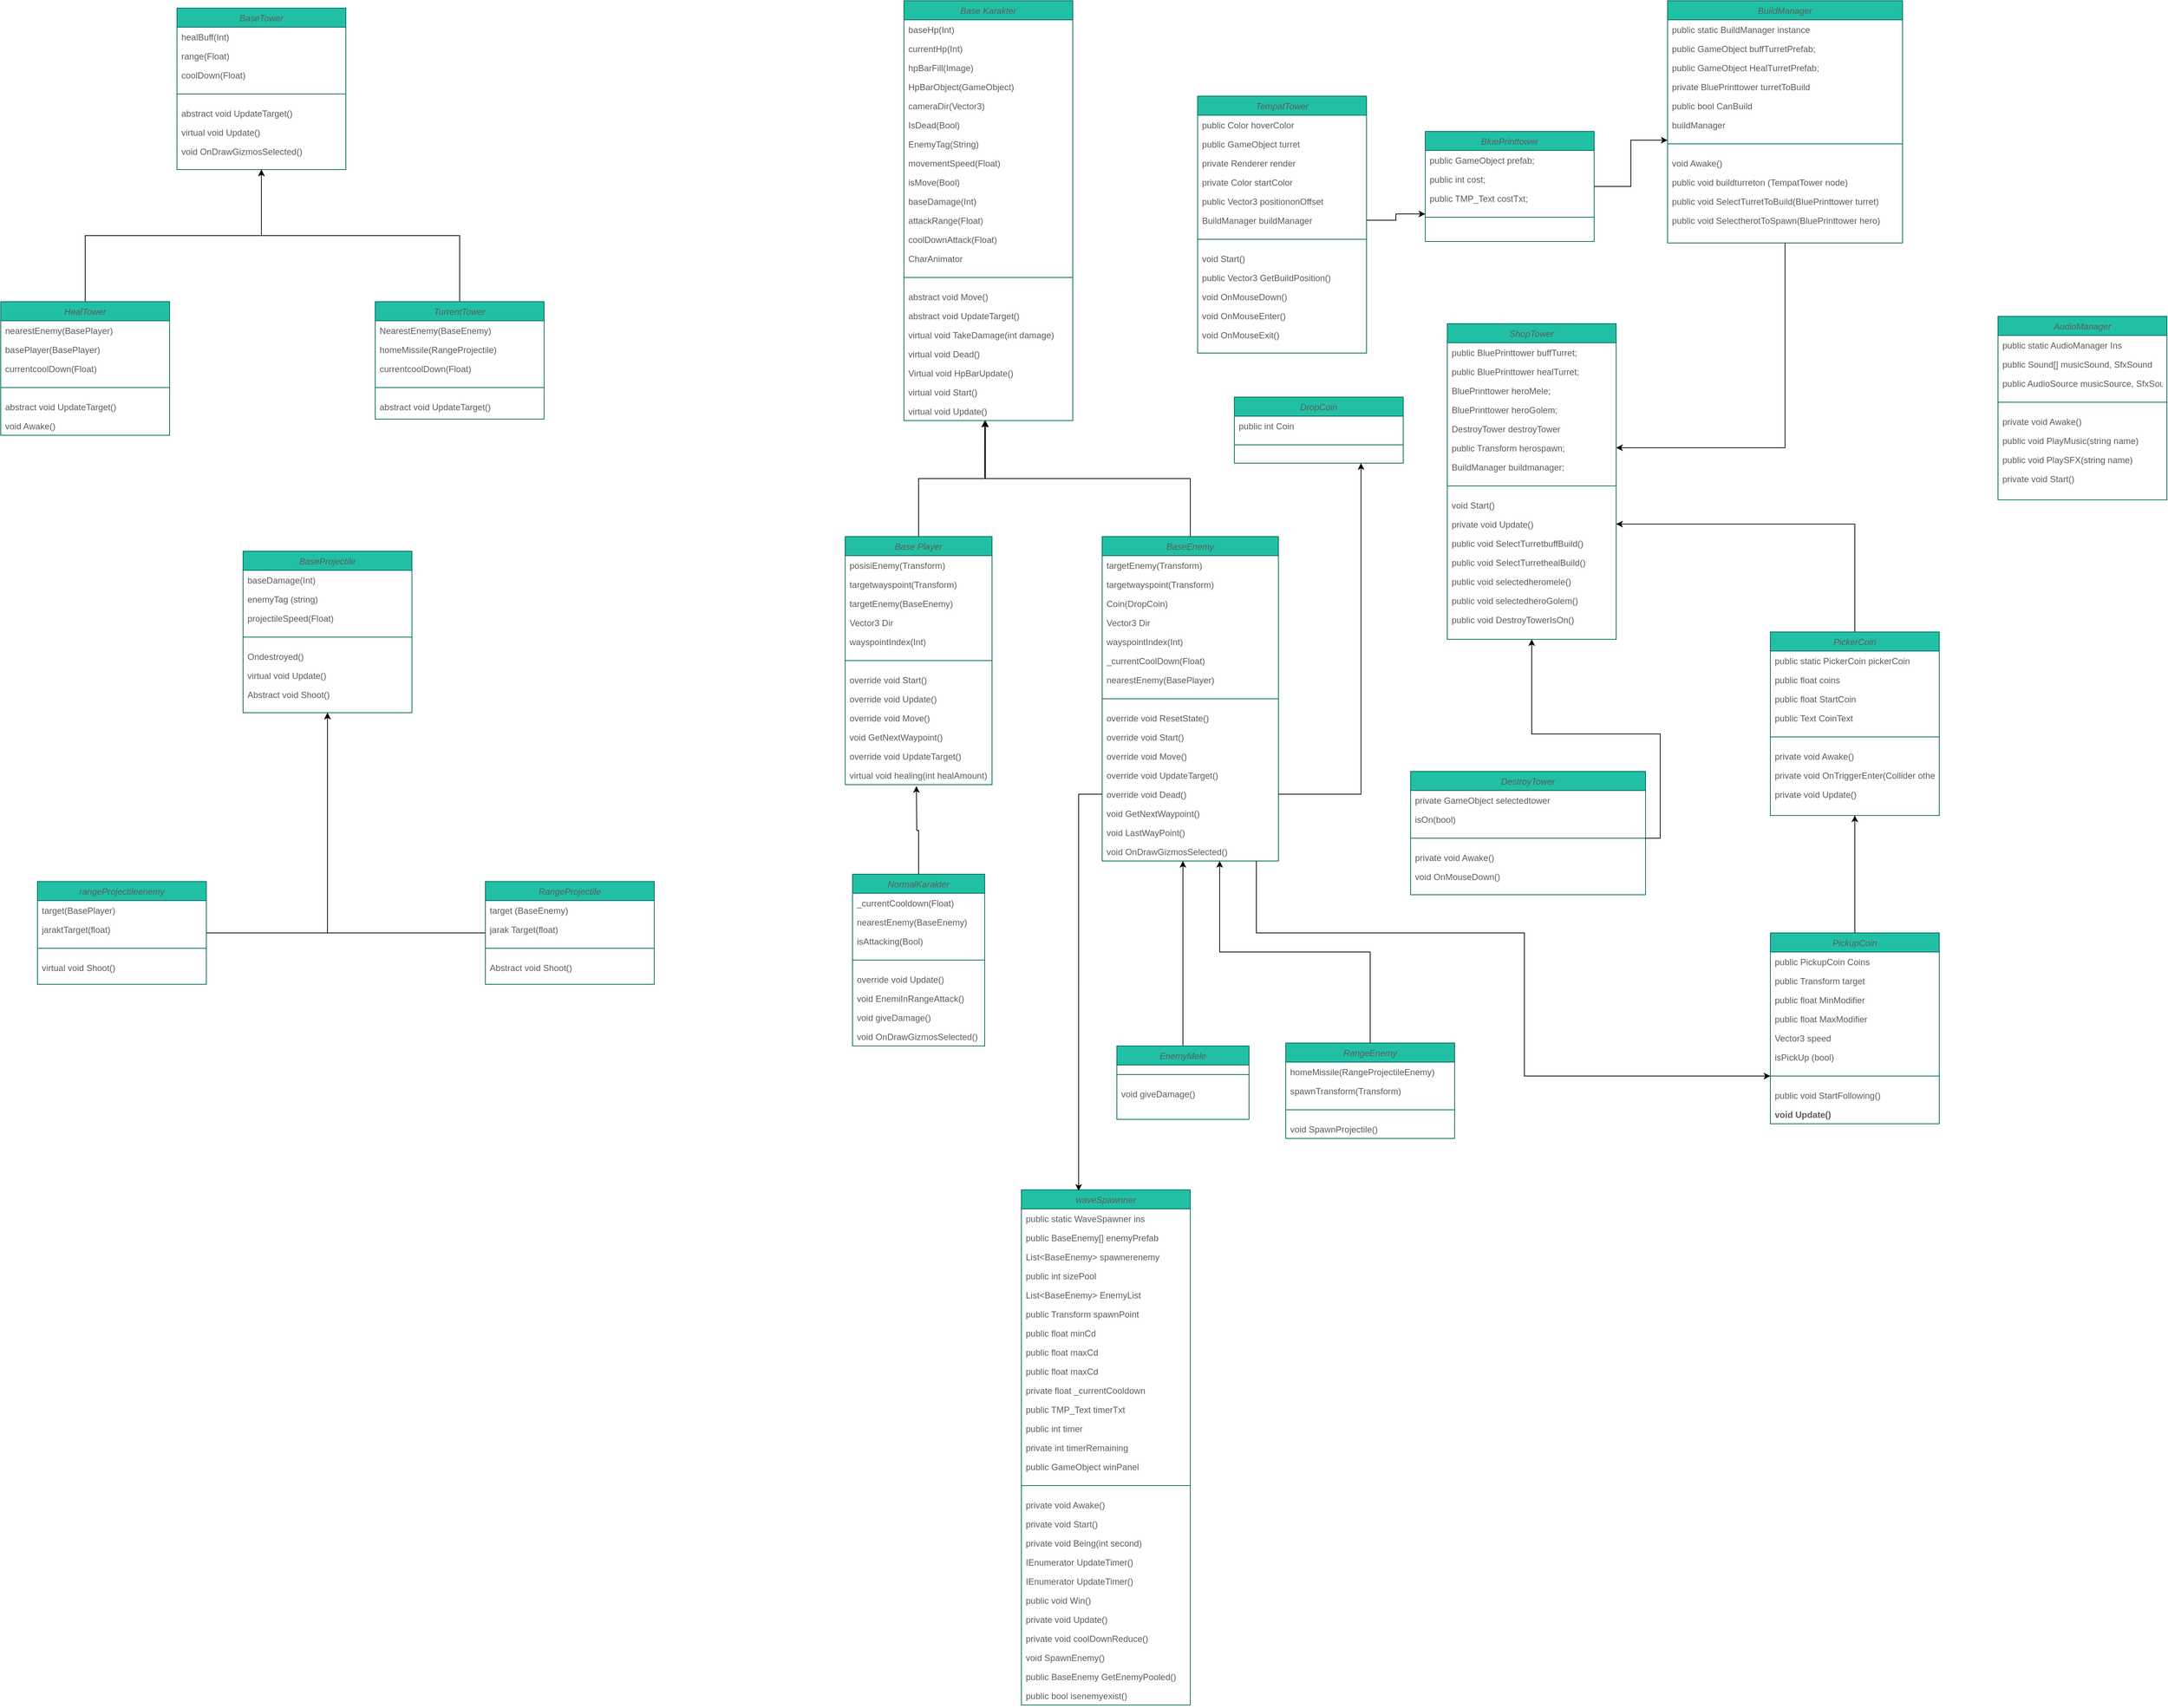 <mxfile version="20.5.3" type="github">
  <diagram id="C5RBs43oDa-KdzZeNtuy" name="Page-1">
    <mxGraphModel dx="2677" dy="1163" grid="1" gridSize="10" guides="1" tooltips="1" connect="1" arrows="1" fold="1" page="1" pageScale="1" pageWidth="10000" pageHeight="10000" math="0" shadow="0">
      <root>
        <mxCell id="WIyWlLk6GJQsqaUBKTNV-0" />
        <mxCell id="WIyWlLk6GJQsqaUBKTNV-1" parent="WIyWlLk6GJQsqaUBKTNV-0" />
        <mxCell id="5Ni4riRimKC9bWE-lB6T-38" style="edgeStyle=orthogonalEdgeStyle;rounded=0;orthogonalLoop=1;jettySize=auto;html=1;exitX=0.5;exitY=0;exitDx=0;exitDy=0;entryX=0.478;entryY=1.007;entryDx=0;entryDy=0;entryPerimeter=0;" edge="1" parent="WIyWlLk6GJQsqaUBKTNV-1" source="mVQ62T8jJafHf4iKR1i1-62" target="5Ni4riRimKC9bWE-lB6T-22">
          <mxGeometry relative="1" as="geometry" />
        </mxCell>
        <mxCell id="mVQ62T8jJafHf4iKR1i1-62" value="Base Player" style="swimlane;fontStyle=2;align=center;verticalAlign=top;childLayout=stackLayout;horizontal=1;startSize=26;horizontalStack=0;resizeParent=1;resizeLast=0;collapsible=1;marginBottom=0;rounded=0;shadow=0;strokeWidth=1;fillColor=#21C0A5;strokeColor=#006658;fontColor=#5C5C5C;" parent="WIyWlLk6GJQsqaUBKTNV-1" vertex="1">
          <mxGeometry x="3000" y="920" width="200" height="338" as="geometry">
            <mxRectangle x="80" y="70" width="160" height="26" as="alternateBounds" />
          </mxGeometry>
        </mxCell>
        <mxCell id="mVQ62T8jJafHf4iKR1i1-63" value="posisiEnemy(Transform)" style="text;align=left;verticalAlign=top;spacingLeft=4;spacingRight=4;overflow=hidden;rotatable=0;points=[[0,0.5],[1,0.5]];portConstraint=eastwest;fontColor=#5C5C5C;" parent="mVQ62T8jJafHf4iKR1i1-62" vertex="1">
          <mxGeometry y="26" width="200" height="26" as="geometry" />
        </mxCell>
        <mxCell id="mVQ62T8jJafHf4iKR1i1-64" value="targetwayspoint(Transform)" style="text;align=left;verticalAlign=top;spacingLeft=4;spacingRight=4;overflow=hidden;rotatable=0;points=[[0,0.5],[1,0.5]];portConstraint=eastwest;rounded=0;shadow=0;html=0;fontColor=#5C5C5C;" parent="mVQ62T8jJafHf4iKR1i1-62" vertex="1">
          <mxGeometry y="52" width="200" height="26" as="geometry" />
        </mxCell>
        <mxCell id="mVQ62T8jJafHf4iKR1i1-65" value="targetEnemy(BaseEnemy)" style="text;align=left;verticalAlign=top;spacingLeft=4;spacingRight=4;overflow=hidden;rotatable=0;points=[[0,0.5],[1,0.5]];portConstraint=eastwest;rounded=0;shadow=0;html=0;fontColor=#5C5C5C;" parent="mVQ62T8jJafHf4iKR1i1-62" vertex="1">
          <mxGeometry y="78" width="200" height="26" as="geometry" />
        </mxCell>
        <mxCell id="mVQ62T8jJafHf4iKR1i1-66" value="Vector3 Dir" style="text;align=left;verticalAlign=top;spacingLeft=4;spacingRight=4;overflow=hidden;rotatable=0;points=[[0,0.5],[1,0.5]];portConstraint=eastwest;rounded=0;shadow=0;html=0;fontColor=#5C5C5C;" parent="mVQ62T8jJafHf4iKR1i1-62" vertex="1">
          <mxGeometry y="104" width="200" height="26" as="geometry" />
        </mxCell>
        <mxCell id="mVQ62T8jJafHf4iKR1i1-67" value="wayspointIndex(Int)" style="text;align=left;verticalAlign=top;spacingLeft=4;spacingRight=4;overflow=hidden;rotatable=0;points=[[0,0.5],[1,0.5]];portConstraint=eastwest;rounded=0;shadow=0;html=0;fontColor=#5C5C5C;" parent="mVQ62T8jJafHf4iKR1i1-62" vertex="1">
          <mxGeometry y="130" width="200" height="26" as="geometry" />
        </mxCell>
        <mxCell id="mVQ62T8jJafHf4iKR1i1-68" value="" style="line;html=1;strokeWidth=1;align=left;verticalAlign=middle;spacingTop=-1;spacingLeft=3;spacingRight=3;rotatable=0;labelPosition=right;points=[];portConstraint=eastwest;fillColor=#21C0A5;strokeColor=#006658;fontColor=#5C5C5C;" parent="mVQ62T8jJafHf4iKR1i1-62" vertex="1">
          <mxGeometry y="156" width="200" height="26" as="geometry" />
        </mxCell>
        <mxCell id="mVQ62T8jJafHf4iKR1i1-115" value="override void Start()" style="text;align=left;verticalAlign=top;spacingLeft=4;spacingRight=4;overflow=hidden;rotatable=0;points=[[0,0.5],[1,0.5]];portConstraint=eastwest;fontColor=#5C5C5C;" parent="mVQ62T8jJafHf4iKR1i1-62" vertex="1">
          <mxGeometry y="182" width="200" height="26" as="geometry" />
        </mxCell>
        <mxCell id="mVQ62T8jJafHf4iKR1i1-114" value="override void Update()" style="text;align=left;verticalAlign=top;spacingLeft=4;spacingRight=4;overflow=hidden;rotatable=0;points=[[0,0.5],[1,0.5]];portConstraint=eastwest;fontColor=#5C5C5C;" parent="mVQ62T8jJafHf4iKR1i1-62" vertex="1">
          <mxGeometry y="208" width="200" height="26" as="geometry" />
        </mxCell>
        <mxCell id="mVQ62T8jJafHf4iKR1i1-117" value="override void Move()" style="text;align=left;verticalAlign=top;spacingLeft=4;spacingRight=4;overflow=hidden;rotatable=0;points=[[0,0.5],[1,0.5]];portConstraint=eastwest;fontColor=#5C5C5C;" parent="mVQ62T8jJafHf4iKR1i1-62" vertex="1">
          <mxGeometry y="234" width="200" height="26" as="geometry" />
        </mxCell>
        <mxCell id="mVQ62T8jJafHf4iKR1i1-122" value="void GetNextWaypoint()" style="text;align=left;verticalAlign=top;spacingLeft=4;spacingRight=4;overflow=hidden;rotatable=0;points=[[0,0.5],[1,0.5]];portConstraint=eastwest;fontColor=#5C5C5C;" parent="mVQ62T8jJafHf4iKR1i1-62" vertex="1">
          <mxGeometry y="260" width="200" height="26" as="geometry" />
        </mxCell>
        <mxCell id="mVQ62T8jJafHf4iKR1i1-116" value="override void UpdateTarget()" style="text;align=left;verticalAlign=top;spacingLeft=4;spacingRight=4;overflow=hidden;rotatable=0;points=[[0,0.5],[1,0.5]];portConstraint=eastwest;fontColor=#5C5C5C;" parent="mVQ62T8jJafHf4iKR1i1-62" vertex="1">
          <mxGeometry y="286" width="200" height="26" as="geometry" />
        </mxCell>
        <mxCell id="5Ni4riRimKC9bWE-lB6T-30" value="virtual void healing(int healAmount)" style="text;align=left;verticalAlign=top;spacingLeft=4;spacingRight=4;overflow=hidden;rotatable=0;points=[[0,0.5],[1,0.5]];portConstraint=eastwest;fontColor=#5C5C5C;" vertex="1" parent="mVQ62T8jJafHf4iKR1i1-62">
          <mxGeometry y="312" width="200" height="26" as="geometry" />
        </mxCell>
        <mxCell id="5Ni4riRimKC9bWE-lB6T-37" style="edgeStyle=orthogonalEdgeStyle;rounded=0;orthogonalLoop=1;jettySize=auto;html=1;exitX=0.5;exitY=0;exitDx=0;exitDy=0;" edge="1" parent="WIyWlLk6GJQsqaUBKTNV-1" source="mVQ62T8jJafHf4iKR1i1-94">
          <mxGeometry relative="1" as="geometry">
            <mxPoint x="3097" y="1260" as="targetPoint" />
          </mxGeometry>
        </mxCell>
        <mxCell id="mVQ62T8jJafHf4iKR1i1-94" value="NormalKarakter" style="swimlane;fontStyle=2;align=center;verticalAlign=top;childLayout=stackLayout;horizontal=1;startSize=26;horizontalStack=0;resizeParent=1;resizeLast=0;collapsible=1;marginBottom=0;rounded=0;shadow=0;strokeWidth=1;fillColor=#21C0A5;strokeColor=#006658;fontColor=#5C5C5C;" parent="WIyWlLk6GJQsqaUBKTNV-1" vertex="1">
          <mxGeometry x="3010" y="1380" width="180" height="234" as="geometry">
            <mxRectangle x="80" y="70" width="160" height="26" as="alternateBounds" />
          </mxGeometry>
        </mxCell>
        <mxCell id="5Ni4riRimKC9bWE-lB6T-31" value="_currentCooldown(Float)" style="text;align=left;verticalAlign=top;spacingLeft=4;spacingRight=4;overflow=hidden;rotatable=0;points=[[0,0.5],[1,0.5]];portConstraint=eastwest;fontColor=#5C5C5C;" vertex="1" parent="mVQ62T8jJafHf4iKR1i1-94">
          <mxGeometry y="26" width="180" height="26" as="geometry" />
        </mxCell>
        <mxCell id="5Ni4riRimKC9bWE-lB6T-32" value="nearestEnemy(BaseEnemy)" style="text;align=left;verticalAlign=top;spacingLeft=4;spacingRight=4;overflow=hidden;rotatable=0;points=[[0,0.5],[1,0.5]];portConstraint=eastwest;fontColor=#5C5C5C;" vertex="1" parent="mVQ62T8jJafHf4iKR1i1-94">
          <mxGeometry y="52" width="180" height="26" as="geometry" />
        </mxCell>
        <mxCell id="5Ni4riRimKC9bWE-lB6T-34" value="isAttacking(Bool)" style="text;align=left;verticalAlign=top;spacingLeft=4;spacingRight=4;overflow=hidden;rotatable=0;points=[[0,0.5],[1,0.5]];portConstraint=eastwest;fontColor=#5C5C5C;" vertex="1" parent="mVQ62T8jJafHf4iKR1i1-94">
          <mxGeometry y="78" width="180" height="26" as="geometry" />
        </mxCell>
        <mxCell id="mVQ62T8jJafHf4iKR1i1-95" value="" style="line;html=1;strokeWidth=1;align=left;verticalAlign=middle;spacingTop=-1;spacingLeft=3;spacingRight=3;rotatable=0;labelPosition=right;points=[];portConstraint=eastwest;fillColor=#21C0A5;strokeColor=#006658;fontColor=#5C5C5C;" parent="mVQ62T8jJafHf4iKR1i1-94" vertex="1">
          <mxGeometry y="104" width="180" height="26" as="geometry" />
        </mxCell>
        <mxCell id="mVQ62T8jJafHf4iKR1i1-128" value="override void Update()" style="text;align=left;verticalAlign=top;spacingLeft=4;spacingRight=4;overflow=hidden;rotatable=0;points=[[0,0.5],[1,0.5]];portConstraint=eastwest;fontColor=#5C5C5C;" parent="mVQ62T8jJafHf4iKR1i1-94" vertex="1">
          <mxGeometry y="130" width="180" height="26" as="geometry" />
        </mxCell>
        <mxCell id="5Ni4riRimKC9bWE-lB6T-33" value="void EnemiInRangeAttack()" style="text;align=left;verticalAlign=top;spacingLeft=4;spacingRight=4;overflow=hidden;rotatable=0;points=[[0,0.5],[1,0.5]];portConstraint=eastwest;fontColor=#5C5C5C;" vertex="1" parent="mVQ62T8jJafHf4iKR1i1-94">
          <mxGeometry y="156" width="180" height="26" as="geometry" />
        </mxCell>
        <mxCell id="5Ni4riRimKC9bWE-lB6T-35" value="void giveDamage()" style="text;align=left;verticalAlign=top;spacingLeft=4;spacingRight=4;overflow=hidden;rotatable=0;points=[[0,0.5],[1,0.5]];portConstraint=eastwest;fontColor=#5C5C5C;" vertex="1" parent="mVQ62T8jJafHf4iKR1i1-94">
          <mxGeometry y="182" width="180" height="26" as="geometry" />
        </mxCell>
        <mxCell id="5Ni4riRimKC9bWE-lB6T-36" value="void OnDrawGizmosSelected()" style="text;align=left;verticalAlign=top;spacingLeft=4;spacingRight=4;overflow=hidden;rotatable=0;points=[[0,0.5],[1,0.5]];portConstraint=eastwest;fontColor=#5C5C5C;" vertex="1" parent="mVQ62T8jJafHf4iKR1i1-94">
          <mxGeometry y="208" width="180" height="26" as="geometry" />
        </mxCell>
        <mxCell id="5Ni4riRimKC9bWE-lB6T-0" value="Base Karakter" style="swimlane;fontStyle=2;align=center;verticalAlign=top;childLayout=stackLayout;horizontal=1;startSize=26;horizontalStack=0;resizeParent=1;resizeLast=0;collapsible=1;marginBottom=0;rounded=0;shadow=0;strokeWidth=1;fillColor=#21C0A5;strokeColor=#006658;fontColor=#5C5C5C;" vertex="1" parent="WIyWlLk6GJQsqaUBKTNV-1">
          <mxGeometry x="3080" y="190" width="230" height="572" as="geometry">
            <mxRectangle x="80" y="70" width="160" height="26" as="alternateBounds" />
          </mxGeometry>
        </mxCell>
        <mxCell id="5Ni4riRimKC9bWE-lB6T-1" value="baseHp(Int)" style="text;align=left;verticalAlign=top;spacingLeft=4;spacingRight=4;overflow=hidden;rotatable=0;points=[[0,0.5],[1,0.5]];portConstraint=eastwest;fontColor=#5C5C5C;" vertex="1" parent="5Ni4riRimKC9bWE-lB6T-0">
          <mxGeometry y="26" width="230" height="26" as="geometry" />
        </mxCell>
        <mxCell id="5Ni4riRimKC9bWE-lB6T-4" value="currentHp(Int)" style="text;align=left;verticalAlign=top;spacingLeft=4;spacingRight=4;overflow=hidden;rotatable=0;points=[[0,0.5],[1,0.5]];portConstraint=eastwest;rounded=0;shadow=0;html=0;fontColor=#5C5C5C;" vertex="1" parent="5Ni4riRimKC9bWE-lB6T-0">
          <mxGeometry y="52" width="230" height="26" as="geometry" />
        </mxCell>
        <mxCell id="5Ni4riRimKC9bWE-lB6T-2" value="hpBarFill(Image)" style="text;align=left;verticalAlign=top;spacingLeft=4;spacingRight=4;overflow=hidden;rotatable=0;points=[[0,0.5],[1,0.5]];portConstraint=eastwest;rounded=0;shadow=0;html=0;fontColor=#5C5C5C;" vertex="1" parent="5Ni4riRimKC9bWE-lB6T-0">
          <mxGeometry y="78" width="230" height="26" as="geometry" />
        </mxCell>
        <mxCell id="5Ni4riRimKC9bWE-lB6T-3" value="HpBarObject(GameObject)" style="text;align=left;verticalAlign=top;spacingLeft=4;spacingRight=4;overflow=hidden;rotatable=0;points=[[0,0.5],[1,0.5]];portConstraint=eastwest;rounded=0;shadow=0;html=0;fontColor=#5C5C5C;" vertex="1" parent="5Ni4riRimKC9bWE-lB6T-0">
          <mxGeometry y="104" width="230" height="26" as="geometry" />
        </mxCell>
        <mxCell id="5Ni4riRimKC9bWE-lB6T-19" value="cameraDir(Vector3)" style="text;align=left;verticalAlign=top;spacingLeft=4;spacingRight=4;overflow=hidden;rotatable=0;points=[[0,0.5],[1,0.5]];portConstraint=eastwest;rounded=0;shadow=0;html=0;fontColor=#5C5C5C;" vertex="1" parent="5Ni4riRimKC9bWE-lB6T-0">
          <mxGeometry y="130" width="230" height="26" as="geometry" />
        </mxCell>
        <mxCell id="5Ni4riRimKC9bWE-lB6T-5" value="IsDead(Bool)" style="text;align=left;verticalAlign=top;spacingLeft=4;spacingRight=4;overflow=hidden;rotatable=0;points=[[0,0.5],[1,0.5]];portConstraint=eastwest;rounded=0;shadow=0;html=0;fontColor=#5C5C5C;" vertex="1" parent="5Ni4riRimKC9bWE-lB6T-0">
          <mxGeometry y="156" width="230" height="26" as="geometry" />
        </mxCell>
        <mxCell id="5Ni4riRimKC9bWE-lB6T-6" value="EnemyTag(String)" style="text;align=left;verticalAlign=top;spacingLeft=4;spacingRight=4;overflow=hidden;rotatable=0;points=[[0,0.5],[1,0.5]];portConstraint=eastwest;fontColor=#5C5C5C;" vertex="1" parent="5Ni4riRimKC9bWE-lB6T-0">
          <mxGeometry y="182" width="230" height="26" as="geometry" />
        </mxCell>
        <mxCell id="5Ni4riRimKC9bWE-lB6T-13" value="movementSpeed(Float)" style="text;align=left;verticalAlign=top;spacingLeft=4;spacingRight=4;overflow=hidden;rotatable=0;points=[[0,0.5],[1,0.5]];portConstraint=eastwest;fontColor=#5C5C5C;" vertex="1" parent="5Ni4riRimKC9bWE-lB6T-0">
          <mxGeometry y="208" width="230" height="26" as="geometry" />
        </mxCell>
        <mxCell id="5Ni4riRimKC9bWE-lB6T-14" value="isMove(Bool)" style="text;align=left;verticalAlign=top;spacingLeft=4;spacingRight=4;overflow=hidden;rotatable=0;points=[[0,0.5],[1,0.5]];portConstraint=eastwest;fontColor=#5C5C5C;" vertex="1" parent="5Ni4riRimKC9bWE-lB6T-0">
          <mxGeometry y="234" width="230" height="26" as="geometry" />
        </mxCell>
        <mxCell id="5Ni4riRimKC9bWE-lB6T-15" value="baseDamage(Int)" style="text;align=left;verticalAlign=top;spacingLeft=4;spacingRight=4;overflow=hidden;rotatable=0;points=[[0,0.5],[1,0.5]];portConstraint=eastwest;fontColor=#5C5C5C;" vertex="1" parent="5Ni4riRimKC9bWE-lB6T-0">
          <mxGeometry y="260" width="230" height="26" as="geometry" />
        </mxCell>
        <mxCell id="5Ni4riRimKC9bWE-lB6T-16" value="attackRange(Float)" style="text;align=left;verticalAlign=top;spacingLeft=4;spacingRight=4;overflow=hidden;rotatable=0;points=[[0,0.5],[1,0.5]];portConstraint=eastwest;fontColor=#5C5C5C;" vertex="1" parent="5Ni4riRimKC9bWE-lB6T-0">
          <mxGeometry y="286" width="230" height="26" as="geometry" />
        </mxCell>
        <mxCell id="5Ni4riRimKC9bWE-lB6T-17" value="coolDownAttack(Float)" style="text;align=left;verticalAlign=top;spacingLeft=4;spacingRight=4;overflow=hidden;rotatable=0;points=[[0,0.5],[1,0.5]];portConstraint=eastwest;fontColor=#5C5C5C;" vertex="1" parent="5Ni4riRimKC9bWE-lB6T-0">
          <mxGeometry y="312" width="230" height="26" as="geometry" />
        </mxCell>
        <mxCell id="5Ni4riRimKC9bWE-lB6T-18" value="CharAnimator" style="text;align=left;verticalAlign=top;spacingLeft=4;spacingRight=4;overflow=hidden;rotatable=0;points=[[0,0.5],[1,0.5]];portConstraint=eastwest;fontColor=#5C5C5C;" vertex="1" parent="5Ni4riRimKC9bWE-lB6T-0">
          <mxGeometry y="338" width="230" height="26" as="geometry" />
        </mxCell>
        <mxCell id="5Ni4riRimKC9bWE-lB6T-7" value="" style="line;html=1;strokeWidth=1;align=left;verticalAlign=middle;spacingTop=-1;spacingLeft=3;spacingRight=3;rotatable=0;labelPosition=right;points=[];portConstraint=eastwest;fillColor=#21C0A5;strokeColor=#006658;fontColor=#5C5C5C;" vertex="1" parent="5Ni4riRimKC9bWE-lB6T-0">
          <mxGeometry y="364" width="230" height="26" as="geometry" />
        </mxCell>
        <mxCell id="5Ni4riRimKC9bWE-lB6T-8" value="abstract void Move()" style="text;align=left;verticalAlign=top;spacingLeft=4;spacingRight=4;overflow=hidden;rotatable=0;points=[[0,0.5],[1,0.5]];portConstraint=eastwest;fontColor=#5C5C5C;" vertex="1" parent="5Ni4riRimKC9bWE-lB6T-0">
          <mxGeometry y="390" width="230" height="26" as="geometry" />
        </mxCell>
        <mxCell id="5Ni4riRimKC9bWE-lB6T-9" value="abstract void UpdateTarget()" style="text;align=left;verticalAlign=top;spacingLeft=4;spacingRight=4;overflow=hidden;rotatable=0;points=[[0,0.5],[1,0.5]];portConstraint=eastwest;fontColor=#5C5C5C;" vertex="1" parent="5Ni4riRimKC9bWE-lB6T-0">
          <mxGeometry y="416" width="230" height="26" as="geometry" />
        </mxCell>
        <mxCell id="5Ni4riRimKC9bWE-lB6T-10" value="virtual void TakeDamage(int damage)" style="text;align=left;verticalAlign=top;spacingLeft=4;spacingRight=4;overflow=hidden;rotatable=0;points=[[0,0.5],[1,0.5]];portConstraint=eastwest;fontColor=#5C5C5C;" vertex="1" parent="5Ni4riRimKC9bWE-lB6T-0">
          <mxGeometry y="442" width="230" height="26" as="geometry" />
        </mxCell>
        <mxCell id="5Ni4riRimKC9bWE-lB6T-11" value="virtual void Dead()" style="text;align=left;verticalAlign=top;spacingLeft=4;spacingRight=4;overflow=hidden;rotatable=0;points=[[0,0.5],[1,0.5]];portConstraint=eastwest;fontColor=#5C5C5C;" vertex="1" parent="5Ni4riRimKC9bWE-lB6T-0">
          <mxGeometry y="468" width="230" height="26" as="geometry" />
        </mxCell>
        <mxCell id="5Ni4riRimKC9bWE-lB6T-12" value="Virtual void HpBarUpdate()" style="text;align=left;verticalAlign=top;spacingLeft=4;spacingRight=4;overflow=hidden;rotatable=0;points=[[0,0.5],[1,0.5]];portConstraint=eastwest;fontColor=#5C5C5C;" vertex="1" parent="5Ni4riRimKC9bWE-lB6T-0">
          <mxGeometry y="494" width="230" height="26" as="geometry" />
        </mxCell>
        <mxCell id="5Ni4riRimKC9bWE-lB6T-20" value="virtual void Start()" style="text;align=left;verticalAlign=top;spacingLeft=4;spacingRight=4;overflow=hidden;rotatable=0;points=[[0,0.5],[1,0.5]];portConstraint=eastwest;fontColor=#5C5C5C;" vertex="1" parent="5Ni4riRimKC9bWE-lB6T-0">
          <mxGeometry y="520" width="230" height="26" as="geometry" />
        </mxCell>
        <mxCell id="5Ni4riRimKC9bWE-lB6T-22" value="virtual void Update()" style="text;align=left;verticalAlign=top;spacingLeft=4;spacingRight=4;overflow=hidden;rotatable=0;points=[[0,0.5],[1,0.5]];portConstraint=eastwest;fontColor=#5C5C5C;" vertex="1" parent="5Ni4riRimKC9bWE-lB6T-0">
          <mxGeometry y="546" width="230" height="26" as="geometry" />
        </mxCell>
        <mxCell id="5Ni4riRimKC9bWE-lB6T-54" style="edgeStyle=orthogonalEdgeStyle;rounded=0;orthogonalLoop=1;jettySize=auto;html=1;entryX=0.483;entryY=1;entryDx=0;entryDy=0;entryPerimeter=0;" edge="1" parent="WIyWlLk6GJQsqaUBKTNV-1" source="5Ni4riRimKC9bWE-lB6T-39" target="5Ni4riRimKC9bWE-lB6T-22">
          <mxGeometry relative="1" as="geometry" />
        </mxCell>
        <mxCell id="5Ni4riRimKC9bWE-lB6T-39" value="BaseEnemy" style="swimlane;fontStyle=2;align=center;verticalAlign=top;childLayout=stackLayout;horizontal=1;startSize=26;horizontalStack=0;resizeParent=1;resizeLast=0;collapsible=1;marginBottom=0;rounded=0;shadow=0;strokeWidth=1;fillColor=#21C0A5;strokeColor=#006658;fontColor=#5C5C5C;" vertex="1" parent="WIyWlLk6GJQsqaUBKTNV-1">
          <mxGeometry x="3350" y="920" width="240" height="442" as="geometry">
            <mxRectangle x="80" y="70" width="160" height="26" as="alternateBounds" />
          </mxGeometry>
        </mxCell>
        <mxCell id="5Ni4riRimKC9bWE-lB6T-40" value="targetEnemy(Transform)" style="text;align=left;verticalAlign=top;spacingLeft=4;spacingRight=4;overflow=hidden;rotatable=0;points=[[0,0.5],[1,0.5]];portConstraint=eastwest;fontColor=#5C5C5C;" vertex="1" parent="5Ni4riRimKC9bWE-lB6T-39">
          <mxGeometry y="26" width="240" height="26" as="geometry" />
        </mxCell>
        <mxCell id="5Ni4riRimKC9bWE-lB6T-41" value="targetwayspoint(Transform)" style="text;align=left;verticalAlign=top;spacingLeft=4;spacingRight=4;overflow=hidden;rotatable=0;points=[[0,0.5],[1,0.5]];portConstraint=eastwest;rounded=0;shadow=0;html=0;fontColor=#5C5C5C;" vertex="1" parent="5Ni4riRimKC9bWE-lB6T-39">
          <mxGeometry y="52" width="240" height="26" as="geometry" />
        </mxCell>
        <mxCell id="5Ni4riRimKC9bWE-lB6T-42" value="Coin(DropCoin)" style="text;align=left;verticalAlign=top;spacingLeft=4;spacingRight=4;overflow=hidden;rotatable=0;points=[[0,0.5],[1,0.5]];portConstraint=eastwest;rounded=0;shadow=0;html=0;fontColor=#5C5C5C;" vertex="1" parent="5Ni4riRimKC9bWE-lB6T-39">
          <mxGeometry y="78" width="240" height="26" as="geometry" />
        </mxCell>
        <mxCell id="5Ni4riRimKC9bWE-lB6T-43" value="Vector3 Dir" style="text;align=left;verticalAlign=top;spacingLeft=4;spacingRight=4;overflow=hidden;rotatable=0;points=[[0,0.5],[1,0.5]];portConstraint=eastwest;rounded=0;shadow=0;html=0;fontColor=#5C5C5C;" vertex="1" parent="5Ni4riRimKC9bWE-lB6T-39">
          <mxGeometry y="104" width="240" height="26" as="geometry" />
        </mxCell>
        <mxCell id="5Ni4riRimKC9bWE-lB6T-44" value="wayspointIndex(Int)" style="text;align=left;verticalAlign=top;spacingLeft=4;spacingRight=4;overflow=hidden;rotatable=0;points=[[0,0.5],[1,0.5]];portConstraint=eastwest;rounded=0;shadow=0;html=0;fontColor=#5C5C5C;" vertex="1" parent="5Ni4riRimKC9bWE-lB6T-39">
          <mxGeometry y="130" width="240" height="26" as="geometry" />
        </mxCell>
        <mxCell id="5Ni4riRimKC9bWE-lB6T-52" value="_currentCoolDown(Float)" style="text;align=left;verticalAlign=top;spacingLeft=4;spacingRight=4;overflow=hidden;rotatable=0;points=[[0,0.5],[1,0.5]];portConstraint=eastwest;rounded=0;shadow=0;html=0;fontColor=#5C5C5C;" vertex="1" parent="5Ni4riRimKC9bWE-lB6T-39">
          <mxGeometry y="156" width="240" height="26" as="geometry" />
        </mxCell>
        <mxCell id="5Ni4riRimKC9bWE-lB6T-53" value="nearestEnemy(BasePlayer)" style="text;align=left;verticalAlign=top;spacingLeft=4;spacingRight=4;overflow=hidden;rotatable=0;points=[[0,0.5],[1,0.5]];portConstraint=eastwest;rounded=0;shadow=0;html=0;fontColor=#5C5C5C;" vertex="1" parent="5Ni4riRimKC9bWE-lB6T-39">
          <mxGeometry y="182" width="240" height="26" as="geometry" />
        </mxCell>
        <mxCell id="5Ni4riRimKC9bWE-lB6T-45" value="" style="line;html=1;strokeWidth=1;align=left;verticalAlign=middle;spacingTop=-1;spacingLeft=3;spacingRight=3;rotatable=0;labelPosition=right;points=[];portConstraint=eastwest;fillColor=#21C0A5;strokeColor=#006658;fontColor=#5C5C5C;" vertex="1" parent="5Ni4riRimKC9bWE-lB6T-39">
          <mxGeometry y="208" width="240" height="26" as="geometry" />
        </mxCell>
        <mxCell id="5Ni4riRimKC9bWE-lB6T-46" value="override void ResetState()" style="text;align=left;verticalAlign=top;spacingLeft=4;spacingRight=4;overflow=hidden;rotatable=0;points=[[0,0.5],[1,0.5]];portConstraint=eastwest;fontColor=#5C5C5C;" vertex="1" parent="5Ni4riRimKC9bWE-lB6T-39">
          <mxGeometry y="234" width="240" height="26" as="geometry" />
        </mxCell>
        <mxCell id="5Ni4riRimKC9bWE-lB6T-47" value="override void Start()" style="text;align=left;verticalAlign=top;spacingLeft=4;spacingRight=4;overflow=hidden;rotatable=0;points=[[0,0.5],[1,0.5]];portConstraint=eastwest;fontColor=#5C5C5C;" vertex="1" parent="5Ni4riRimKC9bWE-lB6T-39">
          <mxGeometry y="260" width="240" height="26" as="geometry" />
        </mxCell>
        <mxCell id="5Ni4riRimKC9bWE-lB6T-48" value="override void Move()" style="text;align=left;verticalAlign=top;spacingLeft=4;spacingRight=4;overflow=hidden;rotatable=0;points=[[0,0.5],[1,0.5]];portConstraint=eastwest;fontColor=#5C5C5C;" vertex="1" parent="5Ni4riRimKC9bWE-lB6T-39">
          <mxGeometry y="286" width="240" height="26" as="geometry" />
        </mxCell>
        <mxCell id="5Ni4riRimKC9bWE-lB6T-50" value="override void UpdateTarget()" style="text;align=left;verticalAlign=top;spacingLeft=4;spacingRight=4;overflow=hidden;rotatable=0;points=[[0,0.5],[1,0.5]];portConstraint=eastwest;fontColor=#5C5C5C;" vertex="1" parent="5Ni4riRimKC9bWE-lB6T-39">
          <mxGeometry y="312" width="240" height="26" as="geometry" />
        </mxCell>
        <mxCell id="5Ni4riRimKC9bWE-lB6T-51" value="override void Dead()" style="text;align=left;verticalAlign=top;spacingLeft=4;spacingRight=4;overflow=hidden;rotatable=0;points=[[0,0.5],[1,0.5]];portConstraint=eastwest;fontColor=#5C5C5C;" vertex="1" parent="5Ni4riRimKC9bWE-lB6T-39">
          <mxGeometry y="338" width="240" height="26" as="geometry" />
        </mxCell>
        <mxCell id="5Ni4riRimKC9bWE-lB6T-49" value="void GetNextWaypoint()" style="text;align=left;verticalAlign=top;spacingLeft=4;spacingRight=4;overflow=hidden;rotatable=0;points=[[0,0.5],[1,0.5]];portConstraint=eastwest;fontColor=#5C5C5C;" vertex="1" parent="5Ni4riRimKC9bWE-lB6T-39">
          <mxGeometry y="364" width="240" height="26" as="geometry" />
        </mxCell>
        <mxCell id="5Ni4riRimKC9bWE-lB6T-56" value="void LastWayPoint()" style="text;align=left;verticalAlign=top;spacingLeft=4;spacingRight=4;overflow=hidden;rotatable=0;points=[[0,0.5],[1,0.5]];portConstraint=eastwest;fontColor=#5C5C5C;" vertex="1" parent="5Ni4riRimKC9bWE-lB6T-39">
          <mxGeometry y="390" width="240" height="26" as="geometry" />
        </mxCell>
        <mxCell id="5Ni4riRimKC9bWE-lB6T-57" value="void OnDrawGizmosSelected()" style="text;align=left;verticalAlign=top;spacingLeft=4;spacingRight=4;overflow=hidden;rotatable=0;points=[[0,0.5],[1,0.5]];portConstraint=eastwest;fontColor=#5C5C5C;" vertex="1" parent="5Ni4riRimKC9bWE-lB6T-39">
          <mxGeometry y="416" width="240" height="26" as="geometry" />
        </mxCell>
        <mxCell id="5Ni4riRimKC9bWE-lB6T-74" style="edgeStyle=orthogonalEdgeStyle;rounded=0;orthogonalLoop=1;jettySize=auto;html=1;" edge="1" parent="WIyWlLk6GJQsqaUBKTNV-1" source="5Ni4riRimKC9bWE-lB6T-58" target="5Ni4riRimKC9bWE-lB6T-39">
          <mxGeometry relative="1" as="geometry">
            <mxPoint x="3490" y="1400" as="targetPoint" />
            <Array as="points">
              <mxPoint x="3460" y="1430" />
              <mxPoint x="3460" y="1430" />
            </Array>
          </mxGeometry>
        </mxCell>
        <mxCell id="5Ni4riRimKC9bWE-lB6T-58" value="EnemyMele" style="swimlane;fontStyle=2;align=center;verticalAlign=top;childLayout=stackLayout;horizontal=1;startSize=26;horizontalStack=0;resizeParent=1;resizeLast=0;collapsible=1;marginBottom=0;rounded=0;shadow=0;strokeWidth=1;fillColor=#21C0A5;strokeColor=#006658;fontColor=#5C5C5C;" vertex="1" parent="WIyWlLk6GJQsqaUBKTNV-1">
          <mxGeometry x="3370" y="1614" width="180" height="100" as="geometry">
            <mxRectangle x="80" y="70" width="160" height="26" as="alternateBounds" />
          </mxGeometry>
        </mxCell>
        <mxCell id="5Ni4riRimKC9bWE-lB6T-62" value="" style="line;html=1;strokeWidth=1;align=left;verticalAlign=middle;spacingTop=-1;spacingLeft=3;spacingRight=3;rotatable=0;labelPosition=right;points=[];portConstraint=eastwest;fillColor=#21C0A5;strokeColor=#006658;fontColor=#5C5C5C;" vertex="1" parent="5Ni4riRimKC9bWE-lB6T-58">
          <mxGeometry y="26" width="180" height="26" as="geometry" />
        </mxCell>
        <mxCell id="5Ni4riRimKC9bWE-lB6T-63" value="void giveDamage()" style="text;align=left;verticalAlign=top;spacingLeft=4;spacingRight=4;overflow=hidden;rotatable=0;points=[[0,0.5],[1,0.5]];portConstraint=eastwest;fontColor=#5C5C5C;" vertex="1" parent="5Ni4riRimKC9bWE-lB6T-58">
          <mxGeometry y="52" width="180" height="26" as="geometry" />
        </mxCell>
        <mxCell id="5Ni4riRimKC9bWE-lB6T-76" style="edgeStyle=orthogonalEdgeStyle;rounded=0;orthogonalLoop=1;jettySize=auto;html=1;exitX=0.5;exitY=0;exitDx=0;exitDy=0;" edge="1" parent="WIyWlLk6GJQsqaUBKTNV-1" source="5Ni4riRimKC9bWE-lB6T-67" target="5Ni4riRimKC9bWE-lB6T-39">
          <mxGeometry relative="1" as="geometry">
            <Array as="points">
              <mxPoint x="3715" y="1486" />
              <mxPoint x="3510" y="1486" />
            </Array>
          </mxGeometry>
        </mxCell>
        <mxCell id="5Ni4riRimKC9bWE-lB6T-67" value="RangeEnemy" style="swimlane;fontStyle=2;align=center;verticalAlign=top;childLayout=stackLayout;horizontal=1;startSize=26;horizontalStack=0;resizeParent=1;resizeLast=0;collapsible=1;marginBottom=0;rounded=0;shadow=0;strokeWidth=1;fillColor=#21C0A5;strokeColor=#006658;fontColor=#5C5C5C;" vertex="1" parent="WIyWlLk6GJQsqaUBKTNV-1">
          <mxGeometry x="3600" y="1610" width="230" height="130" as="geometry">
            <mxRectangle x="80" y="70" width="160" height="26" as="alternateBounds" />
          </mxGeometry>
        </mxCell>
        <mxCell id="5Ni4riRimKC9bWE-lB6T-77" value="homeMissile(RangeProjectileEnemy)" style="text;align=left;verticalAlign=top;spacingLeft=4;spacingRight=4;overflow=hidden;rotatable=0;points=[[0,0.5],[1,0.5]];portConstraint=eastwest;fontColor=#5C5C5C;" vertex="1" parent="5Ni4riRimKC9bWE-lB6T-67">
          <mxGeometry y="26" width="230" height="26" as="geometry" />
        </mxCell>
        <mxCell id="5Ni4riRimKC9bWE-lB6T-78" value="spawnTransform(Transform)" style="text;align=left;verticalAlign=top;spacingLeft=4;spacingRight=4;overflow=hidden;rotatable=0;points=[[0,0.5],[1,0.5]];portConstraint=eastwest;fontColor=#5C5C5C;" vertex="1" parent="5Ni4riRimKC9bWE-lB6T-67">
          <mxGeometry y="52" width="230" height="26" as="geometry" />
        </mxCell>
        <mxCell id="5Ni4riRimKC9bWE-lB6T-68" value="" style="line;html=1;strokeWidth=1;align=left;verticalAlign=middle;spacingTop=-1;spacingLeft=3;spacingRight=3;rotatable=0;labelPosition=right;points=[];portConstraint=eastwest;fillColor=#21C0A5;strokeColor=#006658;fontColor=#5C5C5C;" vertex="1" parent="5Ni4riRimKC9bWE-lB6T-67">
          <mxGeometry y="78" width="230" height="26" as="geometry" />
        </mxCell>
        <mxCell id="5Ni4riRimKC9bWE-lB6T-69" value="void SpawnProjectile()" style="text;align=left;verticalAlign=top;spacingLeft=4;spacingRight=4;overflow=hidden;rotatable=0;points=[[0,0.5],[1,0.5]];portConstraint=eastwest;fontColor=#5C5C5C;" vertex="1" parent="5Ni4riRimKC9bWE-lB6T-67">
          <mxGeometry y="104" width="230" height="26" as="geometry" />
        </mxCell>
        <mxCell id="5Ni4riRimKC9bWE-lB6T-79" value="BaseTower" style="swimlane;fontStyle=2;align=center;verticalAlign=top;childLayout=stackLayout;horizontal=1;startSize=26;horizontalStack=0;resizeParent=1;resizeLast=0;collapsible=1;marginBottom=0;rounded=0;shadow=0;strokeWidth=1;fillColor=#21C0A5;strokeColor=#006658;fontColor=#5C5C5C;" vertex="1" parent="WIyWlLk6GJQsqaUBKTNV-1">
          <mxGeometry x="2090" y="200" width="230" height="220" as="geometry">
            <mxRectangle x="80" y="70" width="160" height="26" as="alternateBounds" />
          </mxGeometry>
        </mxCell>
        <mxCell id="5Ni4riRimKC9bWE-lB6T-80" value="healBuff(Int)" style="text;align=left;verticalAlign=top;spacingLeft=4;spacingRight=4;overflow=hidden;rotatable=0;points=[[0,0.5],[1,0.5]];portConstraint=eastwest;fontColor=#5C5C5C;" vertex="1" parent="5Ni4riRimKC9bWE-lB6T-79">
          <mxGeometry y="26" width="230" height="26" as="geometry" />
        </mxCell>
        <mxCell id="5Ni4riRimKC9bWE-lB6T-81" value="range(Float)" style="text;align=left;verticalAlign=top;spacingLeft=4;spacingRight=4;overflow=hidden;rotatable=0;points=[[0,0.5],[1,0.5]];portConstraint=eastwest;rounded=0;shadow=0;html=0;fontColor=#5C5C5C;" vertex="1" parent="5Ni4riRimKC9bWE-lB6T-79">
          <mxGeometry y="52" width="230" height="26" as="geometry" />
        </mxCell>
        <mxCell id="5Ni4riRimKC9bWE-lB6T-82" value="coolDown(Float)" style="text;align=left;verticalAlign=top;spacingLeft=4;spacingRight=4;overflow=hidden;rotatable=0;points=[[0,0.5],[1,0.5]];portConstraint=eastwest;rounded=0;shadow=0;html=0;fontColor=#5C5C5C;" vertex="1" parent="5Ni4riRimKC9bWE-lB6T-79">
          <mxGeometry y="78" width="230" height="26" as="geometry" />
        </mxCell>
        <mxCell id="5Ni4riRimKC9bWE-lB6T-93" value="" style="line;html=1;strokeWidth=1;align=left;verticalAlign=middle;spacingTop=-1;spacingLeft=3;spacingRight=3;rotatable=0;labelPosition=right;points=[];portConstraint=eastwest;fillColor=#21C0A5;strokeColor=#006658;fontColor=#5C5C5C;" vertex="1" parent="5Ni4riRimKC9bWE-lB6T-79">
          <mxGeometry y="104" width="230" height="26" as="geometry" />
        </mxCell>
        <mxCell id="5Ni4riRimKC9bWE-lB6T-95" value="abstract void UpdateTarget()" style="text;align=left;verticalAlign=top;spacingLeft=4;spacingRight=4;overflow=hidden;rotatable=0;points=[[0,0.5],[1,0.5]];portConstraint=eastwest;fontColor=#5C5C5C;" vertex="1" parent="5Ni4riRimKC9bWE-lB6T-79">
          <mxGeometry y="130" width="230" height="26" as="geometry" />
        </mxCell>
        <mxCell id="5Ni4riRimKC9bWE-lB6T-100" value="virtual void Update()" style="text;align=left;verticalAlign=top;spacingLeft=4;spacingRight=4;overflow=hidden;rotatable=0;points=[[0,0.5],[1,0.5]];portConstraint=eastwest;fontColor=#5C5C5C;" vertex="1" parent="5Ni4riRimKC9bWE-lB6T-79">
          <mxGeometry y="156" width="230" height="26" as="geometry" />
        </mxCell>
        <mxCell id="5Ni4riRimKC9bWE-lB6T-101" value="void OnDrawGizmosSelected()" style="text;align=left;verticalAlign=top;spacingLeft=4;spacingRight=4;overflow=hidden;rotatable=0;points=[[0,0.5],[1,0.5]];portConstraint=eastwest;fontColor=#5C5C5C;" vertex="1" parent="5Ni4riRimKC9bWE-lB6T-79">
          <mxGeometry y="182" width="230" height="26" as="geometry" />
        </mxCell>
        <mxCell id="5Ni4riRimKC9bWE-lB6T-119" style="edgeStyle=orthogonalEdgeStyle;rounded=0;orthogonalLoop=1;jettySize=auto;html=1;exitX=0.5;exitY=0;exitDx=0;exitDy=0;" edge="1" parent="WIyWlLk6GJQsqaUBKTNV-1" source="5Ni4riRimKC9bWE-lB6T-102" target="5Ni4riRimKC9bWE-lB6T-79">
          <mxGeometry relative="1" as="geometry" />
        </mxCell>
        <mxCell id="5Ni4riRimKC9bWE-lB6T-102" value="HealTower" style="swimlane;fontStyle=2;align=center;verticalAlign=top;childLayout=stackLayout;horizontal=1;startSize=26;horizontalStack=0;resizeParent=1;resizeLast=0;collapsible=1;marginBottom=0;rounded=0;shadow=0;strokeWidth=1;fillColor=#21C0A5;strokeColor=#006658;fontColor=#5C5C5C;" vertex="1" parent="WIyWlLk6GJQsqaUBKTNV-1">
          <mxGeometry x="1850" y="600" width="230" height="182" as="geometry">
            <mxRectangle x="80" y="70" width="160" height="26" as="alternateBounds" />
          </mxGeometry>
        </mxCell>
        <mxCell id="5Ni4riRimKC9bWE-lB6T-103" value="nearestEnemy(BasePlayer)" style="text;align=left;verticalAlign=top;spacingLeft=4;spacingRight=4;overflow=hidden;rotatable=0;points=[[0,0.5],[1,0.5]];portConstraint=eastwest;fontColor=#5C5C5C;" vertex="1" parent="5Ni4riRimKC9bWE-lB6T-102">
          <mxGeometry y="26" width="230" height="26" as="geometry" />
        </mxCell>
        <mxCell id="5Ni4riRimKC9bWE-lB6T-104" value="basePlayer(BasePlayer)" style="text;align=left;verticalAlign=top;spacingLeft=4;spacingRight=4;overflow=hidden;rotatable=0;points=[[0,0.5],[1,0.5]];portConstraint=eastwest;rounded=0;shadow=0;html=0;fontColor=#5C5C5C;" vertex="1" parent="5Ni4riRimKC9bWE-lB6T-102">
          <mxGeometry y="52" width="230" height="26" as="geometry" />
        </mxCell>
        <mxCell id="5Ni4riRimKC9bWE-lB6T-105" value="currentcoolDown(Float)" style="text;align=left;verticalAlign=top;spacingLeft=4;spacingRight=4;overflow=hidden;rotatable=0;points=[[0,0.5],[1,0.5]];portConstraint=eastwest;rounded=0;shadow=0;html=0;fontColor=#5C5C5C;" vertex="1" parent="5Ni4riRimKC9bWE-lB6T-102">
          <mxGeometry y="78" width="230" height="26" as="geometry" />
        </mxCell>
        <mxCell id="5Ni4riRimKC9bWE-lB6T-106" value="" style="line;html=1;strokeWidth=1;align=left;verticalAlign=middle;spacingTop=-1;spacingLeft=3;spacingRight=3;rotatable=0;labelPosition=right;points=[];portConstraint=eastwest;fillColor=#21C0A5;strokeColor=#006658;fontColor=#5C5C5C;" vertex="1" parent="5Ni4riRimKC9bWE-lB6T-102">
          <mxGeometry y="104" width="230" height="26" as="geometry" />
        </mxCell>
        <mxCell id="5Ni4riRimKC9bWE-lB6T-107" value="abstract void UpdateTarget()" style="text;align=left;verticalAlign=top;spacingLeft=4;spacingRight=4;overflow=hidden;rotatable=0;points=[[0,0.5],[1,0.5]];portConstraint=eastwest;fontColor=#5C5C5C;" vertex="1" parent="5Ni4riRimKC9bWE-lB6T-102">
          <mxGeometry y="130" width="230" height="26" as="geometry" />
        </mxCell>
        <mxCell id="5Ni4riRimKC9bWE-lB6T-108" value="void Awake()" style="text;align=left;verticalAlign=top;spacingLeft=4;spacingRight=4;overflow=hidden;rotatable=0;points=[[0,0.5],[1,0.5]];portConstraint=eastwest;fontColor=#5C5C5C;" vertex="1" parent="5Ni4riRimKC9bWE-lB6T-102">
          <mxGeometry y="156" width="230" height="26" as="geometry" />
        </mxCell>
        <mxCell id="5Ni4riRimKC9bWE-lB6T-118" style="edgeStyle=orthogonalEdgeStyle;rounded=0;orthogonalLoop=1;jettySize=auto;html=1;exitX=0.5;exitY=0;exitDx=0;exitDy=0;entryX=0.5;entryY=1;entryDx=0;entryDy=0;" edge="1" parent="WIyWlLk6GJQsqaUBKTNV-1" source="5Ni4riRimKC9bWE-lB6T-110" target="5Ni4riRimKC9bWE-lB6T-79">
          <mxGeometry relative="1" as="geometry" />
        </mxCell>
        <mxCell id="5Ni4riRimKC9bWE-lB6T-110" value="TurrentTower" style="swimlane;fontStyle=2;align=center;verticalAlign=top;childLayout=stackLayout;horizontal=1;startSize=26;horizontalStack=0;resizeParent=1;resizeLast=0;collapsible=1;marginBottom=0;rounded=0;shadow=0;strokeWidth=1;fillColor=#21C0A5;strokeColor=#006658;fontColor=#5C5C5C;" vertex="1" parent="WIyWlLk6GJQsqaUBKTNV-1">
          <mxGeometry x="2360" y="600" width="230" height="160" as="geometry">
            <mxRectangle x="80" y="70" width="160" height="26" as="alternateBounds" />
          </mxGeometry>
        </mxCell>
        <mxCell id="5Ni4riRimKC9bWE-lB6T-111" value="NearestEnemy(BaseEnemy)" style="text;align=left;verticalAlign=top;spacingLeft=4;spacingRight=4;overflow=hidden;rotatable=0;points=[[0,0.5],[1,0.5]];portConstraint=eastwest;fontColor=#5C5C5C;" vertex="1" parent="5Ni4riRimKC9bWE-lB6T-110">
          <mxGeometry y="26" width="230" height="26" as="geometry" />
        </mxCell>
        <mxCell id="5Ni4riRimKC9bWE-lB6T-112" value="homeMissile(RangeProjectile)" style="text;align=left;verticalAlign=top;spacingLeft=4;spacingRight=4;overflow=hidden;rotatable=0;points=[[0,0.5],[1,0.5]];portConstraint=eastwest;rounded=0;shadow=0;html=0;fontColor=#5C5C5C;" vertex="1" parent="5Ni4riRimKC9bWE-lB6T-110">
          <mxGeometry y="52" width="230" height="26" as="geometry" />
        </mxCell>
        <mxCell id="5Ni4riRimKC9bWE-lB6T-113" value="currentcoolDown(Float)" style="text;align=left;verticalAlign=top;spacingLeft=4;spacingRight=4;overflow=hidden;rotatable=0;points=[[0,0.5],[1,0.5]];portConstraint=eastwest;rounded=0;shadow=0;html=0;fontColor=#5C5C5C;" vertex="1" parent="5Ni4riRimKC9bWE-lB6T-110">
          <mxGeometry y="78" width="230" height="26" as="geometry" />
        </mxCell>
        <mxCell id="5Ni4riRimKC9bWE-lB6T-114" value="" style="line;html=1;strokeWidth=1;align=left;verticalAlign=middle;spacingTop=-1;spacingLeft=3;spacingRight=3;rotatable=0;labelPosition=right;points=[];portConstraint=eastwest;fillColor=#21C0A5;strokeColor=#006658;fontColor=#5C5C5C;" vertex="1" parent="5Ni4riRimKC9bWE-lB6T-110">
          <mxGeometry y="104" width="230" height="26" as="geometry" />
        </mxCell>
        <mxCell id="5Ni4riRimKC9bWE-lB6T-115" value="abstract void UpdateTarget()" style="text;align=left;verticalAlign=top;spacingLeft=4;spacingRight=4;overflow=hidden;rotatable=0;points=[[0,0.5],[1,0.5]];portConstraint=eastwest;fontColor=#5C5C5C;" vertex="1" parent="5Ni4riRimKC9bWE-lB6T-110">
          <mxGeometry y="130" width="230" height="26" as="geometry" />
        </mxCell>
        <mxCell id="5Ni4riRimKC9bWE-lB6T-120" value="BaseProjectile" style="swimlane;fontStyle=2;align=center;verticalAlign=top;childLayout=stackLayout;horizontal=1;startSize=26;horizontalStack=0;resizeParent=1;resizeLast=0;collapsible=1;marginBottom=0;rounded=0;shadow=0;strokeWidth=1;fillColor=#21C0A5;strokeColor=#006658;fontColor=#5C5C5C;" vertex="1" parent="WIyWlLk6GJQsqaUBKTNV-1">
          <mxGeometry x="2180" y="940" width="230" height="220" as="geometry">
            <mxRectangle x="80" y="70" width="160" height="26" as="alternateBounds" />
          </mxGeometry>
        </mxCell>
        <mxCell id="5Ni4riRimKC9bWE-lB6T-121" value="baseDamage(Int)" style="text;align=left;verticalAlign=top;spacingLeft=4;spacingRight=4;overflow=hidden;rotatable=0;points=[[0,0.5],[1,0.5]];portConstraint=eastwest;fontColor=#5C5C5C;" vertex="1" parent="5Ni4riRimKC9bWE-lB6T-120">
          <mxGeometry y="26" width="230" height="26" as="geometry" />
        </mxCell>
        <mxCell id="5Ni4riRimKC9bWE-lB6T-122" value="enemyTag (string)" style="text;align=left;verticalAlign=top;spacingLeft=4;spacingRight=4;overflow=hidden;rotatable=0;points=[[0,0.5],[1,0.5]];portConstraint=eastwest;rounded=0;shadow=0;html=0;fontColor=#5C5C5C;" vertex="1" parent="5Ni4riRimKC9bWE-lB6T-120">
          <mxGeometry y="52" width="230" height="26" as="geometry" />
        </mxCell>
        <mxCell id="5Ni4riRimKC9bWE-lB6T-123" value="projectileSpeed(Float)" style="text;align=left;verticalAlign=top;spacingLeft=4;spacingRight=4;overflow=hidden;rotatable=0;points=[[0,0.5],[1,0.5]];portConstraint=eastwest;rounded=0;shadow=0;html=0;fontColor=#5C5C5C;" vertex="1" parent="5Ni4riRimKC9bWE-lB6T-120">
          <mxGeometry y="78" width="230" height="26" as="geometry" />
        </mxCell>
        <mxCell id="5Ni4riRimKC9bWE-lB6T-124" value="" style="line;html=1;strokeWidth=1;align=left;verticalAlign=middle;spacingTop=-1;spacingLeft=3;spacingRight=3;rotatable=0;labelPosition=right;points=[];portConstraint=eastwest;fillColor=#21C0A5;strokeColor=#006658;fontColor=#5C5C5C;" vertex="1" parent="5Ni4riRimKC9bWE-lB6T-120">
          <mxGeometry y="104" width="230" height="26" as="geometry" />
        </mxCell>
        <mxCell id="5Ni4riRimKC9bWE-lB6T-125" value="Ondestroyed()" style="text;align=left;verticalAlign=top;spacingLeft=4;spacingRight=4;overflow=hidden;rotatable=0;points=[[0,0.5],[1,0.5]];portConstraint=eastwest;fontColor=#5C5C5C;" vertex="1" parent="5Ni4riRimKC9bWE-lB6T-120">
          <mxGeometry y="130" width="230" height="26" as="geometry" />
        </mxCell>
        <mxCell id="5Ni4riRimKC9bWE-lB6T-126" value="virtual void Update()" style="text;align=left;verticalAlign=top;spacingLeft=4;spacingRight=4;overflow=hidden;rotatable=0;points=[[0,0.5],[1,0.5]];portConstraint=eastwest;fontColor=#5C5C5C;" vertex="1" parent="5Ni4riRimKC9bWE-lB6T-120">
          <mxGeometry y="156" width="230" height="26" as="geometry" />
        </mxCell>
        <mxCell id="5Ni4riRimKC9bWE-lB6T-127" value="Abstract void Shoot()" style="text;align=left;verticalAlign=top;spacingLeft=4;spacingRight=4;overflow=hidden;rotatable=0;points=[[0,0.5],[1,0.5]];portConstraint=eastwest;fontColor=#5C5C5C;" vertex="1" parent="5Ni4riRimKC9bWE-lB6T-120">
          <mxGeometry y="182" width="230" height="26" as="geometry" />
        </mxCell>
        <mxCell id="5Ni4riRimKC9bWE-lB6T-144" style="edgeStyle=orthogonalEdgeStyle;rounded=0;orthogonalLoop=1;jettySize=auto;html=1;entryX=0.5;entryY=1;entryDx=0;entryDy=0;" edge="1" parent="WIyWlLk6GJQsqaUBKTNV-1" source="5Ni4riRimKC9bWE-lB6T-128" target="5Ni4riRimKC9bWE-lB6T-120">
          <mxGeometry relative="1" as="geometry" />
        </mxCell>
        <mxCell id="5Ni4riRimKC9bWE-lB6T-128" value="rangeProjectileenemy" style="swimlane;fontStyle=2;align=center;verticalAlign=top;childLayout=stackLayout;horizontal=1;startSize=26;horizontalStack=0;resizeParent=1;resizeLast=0;collapsible=1;marginBottom=0;rounded=0;shadow=0;strokeWidth=1;fillColor=#21C0A5;strokeColor=#006658;fontColor=#5C5C5C;" vertex="1" parent="WIyWlLk6GJQsqaUBKTNV-1">
          <mxGeometry x="1900" y="1390" width="230" height="140" as="geometry">
            <mxRectangle x="80" y="70" width="160" height="26" as="alternateBounds" />
          </mxGeometry>
        </mxCell>
        <mxCell id="5Ni4riRimKC9bWE-lB6T-129" value="target(BasePlayer)" style="text;align=left;verticalAlign=top;spacingLeft=4;spacingRight=4;overflow=hidden;rotatable=0;points=[[0,0.5],[1,0.5]];portConstraint=eastwest;fontColor=#5C5C5C;" vertex="1" parent="5Ni4riRimKC9bWE-lB6T-128">
          <mxGeometry y="26" width="230" height="26" as="geometry" />
        </mxCell>
        <mxCell id="5Ni4riRimKC9bWE-lB6T-131" value="jaraktTarget(float)" style="text;align=left;verticalAlign=top;spacingLeft=4;spacingRight=4;overflow=hidden;rotatable=0;points=[[0,0.5],[1,0.5]];portConstraint=eastwest;rounded=0;shadow=0;html=0;fontColor=#5C5C5C;" vertex="1" parent="5Ni4riRimKC9bWE-lB6T-128">
          <mxGeometry y="52" width="230" height="26" as="geometry" />
        </mxCell>
        <mxCell id="5Ni4riRimKC9bWE-lB6T-132" value="" style="line;html=1;strokeWidth=1;align=left;verticalAlign=middle;spacingTop=-1;spacingLeft=3;spacingRight=3;rotatable=0;labelPosition=right;points=[];portConstraint=eastwest;fillColor=#21C0A5;strokeColor=#006658;fontColor=#5C5C5C;" vertex="1" parent="5Ni4riRimKC9bWE-lB6T-128">
          <mxGeometry y="78" width="230" height="26" as="geometry" />
        </mxCell>
        <mxCell id="5Ni4riRimKC9bWE-lB6T-135" value="virtual void Shoot()" style="text;align=left;verticalAlign=top;spacingLeft=4;spacingRight=4;overflow=hidden;rotatable=0;points=[[0,0.5],[1,0.5]];portConstraint=eastwest;fontColor=#5C5C5C;" vertex="1" parent="5Ni4riRimKC9bWE-lB6T-128">
          <mxGeometry y="104" width="230" height="26" as="geometry" />
        </mxCell>
        <mxCell id="5Ni4riRimKC9bWE-lB6T-145" style="edgeStyle=orthogonalEdgeStyle;rounded=0;orthogonalLoop=1;jettySize=auto;html=1;" edge="1" parent="WIyWlLk6GJQsqaUBKTNV-1" source="5Ni4riRimKC9bWE-lB6T-136" target="5Ni4riRimKC9bWE-lB6T-120">
          <mxGeometry relative="1" as="geometry" />
        </mxCell>
        <mxCell id="5Ni4riRimKC9bWE-lB6T-136" value="RangeProjectile" style="swimlane;fontStyle=2;align=center;verticalAlign=top;childLayout=stackLayout;horizontal=1;startSize=26;horizontalStack=0;resizeParent=1;resizeLast=0;collapsible=1;marginBottom=0;rounded=0;shadow=0;strokeWidth=1;fillColor=#21C0A5;strokeColor=#006658;fontColor=#5C5C5C;" vertex="1" parent="WIyWlLk6GJQsqaUBKTNV-1">
          <mxGeometry x="2510" y="1390" width="230" height="140" as="geometry">
            <mxRectangle x="80" y="70" width="160" height="26" as="alternateBounds" />
          </mxGeometry>
        </mxCell>
        <mxCell id="5Ni4riRimKC9bWE-lB6T-139" value="target (BaseEnemy)" style="text;align=left;verticalAlign=top;spacingLeft=4;spacingRight=4;overflow=hidden;rotatable=0;points=[[0,0.5],[1,0.5]];portConstraint=eastwest;rounded=0;shadow=0;html=0;fontColor=#5C5C5C;" vertex="1" parent="5Ni4riRimKC9bWE-lB6T-136">
          <mxGeometry y="26" width="230" height="26" as="geometry" />
        </mxCell>
        <mxCell id="5Ni4riRimKC9bWE-lB6T-147" value="jarak Target(float)" style="text;align=left;verticalAlign=top;spacingLeft=4;spacingRight=4;overflow=hidden;rotatable=0;points=[[0,0.5],[1,0.5]];portConstraint=eastwest;rounded=0;shadow=0;html=0;fontColor=#5C5C5C;" vertex="1" parent="5Ni4riRimKC9bWE-lB6T-136">
          <mxGeometry y="52" width="230" height="26" as="geometry" />
        </mxCell>
        <mxCell id="5Ni4riRimKC9bWE-lB6T-140" value="" style="line;html=1;strokeWidth=1;align=left;verticalAlign=middle;spacingTop=-1;spacingLeft=3;spacingRight=3;rotatable=0;labelPosition=right;points=[];portConstraint=eastwest;fillColor=#21C0A5;strokeColor=#006658;fontColor=#5C5C5C;" vertex="1" parent="5Ni4riRimKC9bWE-lB6T-136">
          <mxGeometry y="78" width="230" height="26" as="geometry" />
        </mxCell>
        <mxCell id="5Ni4riRimKC9bWE-lB6T-143" value="Abstract void Shoot()" style="text;align=left;verticalAlign=top;spacingLeft=4;spacingRight=4;overflow=hidden;rotatable=0;points=[[0,0.5],[1,0.5]];portConstraint=eastwest;fontColor=#5C5C5C;" vertex="1" parent="5Ni4riRimKC9bWE-lB6T-136">
          <mxGeometry y="104" width="230" height="26" as="geometry" />
        </mxCell>
        <mxCell id="5Ni4riRimKC9bWE-lB6T-148" value="waveSpawnner" style="swimlane;fontStyle=2;align=center;verticalAlign=top;childLayout=stackLayout;horizontal=1;startSize=26;horizontalStack=0;resizeParent=1;resizeLast=0;collapsible=1;marginBottom=0;rounded=0;shadow=0;strokeWidth=1;fillColor=#21C0A5;strokeColor=#006658;fontColor=#5C5C5C;" vertex="1" parent="WIyWlLk6GJQsqaUBKTNV-1">
          <mxGeometry x="3240" y="1810" width="230" height="702" as="geometry">
            <mxRectangle x="80" y="70" width="160" height="26" as="alternateBounds" />
          </mxGeometry>
        </mxCell>
        <mxCell id="5Ni4riRimKC9bWE-lB6T-149" value="public static WaveSpawner ins" style="text;align=left;verticalAlign=top;spacingLeft=4;spacingRight=4;overflow=hidden;rotatable=0;points=[[0,0.5],[1,0.5]];portConstraint=eastwest;fontColor=#5C5C5C;" vertex="1" parent="5Ni4riRimKC9bWE-lB6T-148">
          <mxGeometry y="26" width="230" height="26" as="geometry" />
        </mxCell>
        <mxCell id="5Ni4riRimKC9bWE-lB6T-150" value="public BaseEnemy[] enemyPrefab" style="text;align=left;verticalAlign=top;spacingLeft=4;spacingRight=4;overflow=hidden;rotatable=0;points=[[0,0.5],[1,0.5]];portConstraint=eastwest;rounded=0;shadow=0;html=0;fontColor=#5C5C5C;" vertex="1" parent="5Ni4riRimKC9bWE-lB6T-148">
          <mxGeometry y="52" width="230" height="26" as="geometry" />
        </mxCell>
        <mxCell id="5Ni4riRimKC9bWE-lB6T-151" value="List&lt;BaseEnemy&gt; spawnerenemy" style="text;align=left;verticalAlign=top;spacingLeft=4;spacingRight=4;overflow=hidden;rotatable=0;points=[[0,0.5],[1,0.5]];portConstraint=eastwest;rounded=0;shadow=0;html=0;fontColor=#5C5C5C;" vertex="1" parent="5Ni4riRimKC9bWE-lB6T-148">
          <mxGeometry y="78" width="230" height="26" as="geometry" />
        </mxCell>
        <mxCell id="5Ni4riRimKC9bWE-lB6T-156" value="public int sizePool" style="text;align=left;verticalAlign=top;spacingLeft=4;spacingRight=4;overflow=hidden;rotatable=0;points=[[0,0.5],[1,0.5]];portConstraint=eastwest;rounded=0;shadow=0;html=0;fontColor=#5C5C5C;" vertex="1" parent="5Ni4riRimKC9bWE-lB6T-148">
          <mxGeometry y="104" width="230" height="26" as="geometry" />
        </mxCell>
        <mxCell id="5Ni4riRimKC9bWE-lB6T-158" value="List&lt;BaseEnemy&gt; EnemyList" style="text;align=left;verticalAlign=top;spacingLeft=4;spacingRight=4;overflow=hidden;rotatable=0;points=[[0,0.5],[1,0.5]];portConstraint=eastwest;rounded=0;shadow=0;html=0;fontColor=#5C5C5C;" vertex="1" parent="5Ni4riRimKC9bWE-lB6T-148">
          <mxGeometry y="130" width="230" height="26" as="geometry" />
        </mxCell>
        <mxCell id="5Ni4riRimKC9bWE-lB6T-159" value="public Transform spawnPoint" style="text;align=left;verticalAlign=top;spacingLeft=4;spacingRight=4;overflow=hidden;rotatable=0;points=[[0,0.5],[1,0.5]];portConstraint=eastwest;rounded=0;shadow=0;html=0;fontColor=#5C5C5C;" vertex="1" parent="5Ni4riRimKC9bWE-lB6T-148">
          <mxGeometry y="156" width="230" height="26" as="geometry" />
        </mxCell>
        <mxCell id="5Ni4riRimKC9bWE-lB6T-160" value="public float minCd" style="text;align=left;verticalAlign=top;spacingLeft=4;spacingRight=4;overflow=hidden;rotatable=0;points=[[0,0.5],[1,0.5]];portConstraint=eastwest;rounded=0;shadow=0;html=0;fontColor=#5C5C5C;" vertex="1" parent="5Ni4riRimKC9bWE-lB6T-148">
          <mxGeometry y="182" width="230" height="26" as="geometry" />
        </mxCell>
        <mxCell id="5Ni4riRimKC9bWE-lB6T-161" value="public float maxCd" style="text;align=left;verticalAlign=top;spacingLeft=4;spacingRight=4;overflow=hidden;rotatable=0;points=[[0,0.5],[1,0.5]];portConstraint=eastwest;rounded=0;shadow=0;html=0;fontColor=#5C5C5C;" vertex="1" parent="5Ni4riRimKC9bWE-lB6T-148">
          <mxGeometry y="208" width="230" height="26" as="geometry" />
        </mxCell>
        <mxCell id="5Ni4riRimKC9bWE-lB6T-162" value="public float maxCd" style="text;align=left;verticalAlign=top;spacingLeft=4;spacingRight=4;overflow=hidden;rotatable=0;points=[[0,0.5],[1,0.5]];portConstraint=eastwest;rounded=0;shadow=0;html=0;fontColor=#5C5C5C;" vertex="1" parent="5Ni4riRimKC9bWE-lB6T-148">
          <mxGeometry y="234" width="230" height="26" as="geometry" />
        </mxCell>
        <mxCell id="5Ni4riRimKC9bWE-lB6T-163" value="private float _currentCooldown " style="text;align=left;verticalAlign=top;spacingLeft=4;spacingRight=4;overflow=hidden;rotatable=0;points=[[0,0.5],[1,0.5]];portConstraint=eastwest;rounded=0;shadow=0;html=0;fontColor=#5C5C5C;" vertex="1" parent="5Ni4riRimKC9bWE-lB6T-148">
          <mxGeometry y="260" width="230" height="26" as="geometry" />
        </mxCell>
        <mxCell id="5Ni4riRimKC9bWE-lB6T-164" value="public TMP_Text timerTxt" style="text;align=left;verticalAlign=top;spacingLeft=4;spacingRight=4;overflow=hidden;rotatable=0;points=[[0,0.5],[1,0.5]];portConstraint=eastwest;rounded=0;shadow=0;html=0;fontColor=#5C5C5C;" vertex="1" parent="5Ni4riRimKC9bWE-lB6T-148">
          <mxGeometry y="286" width="230" height="26" as="geometry" />
        </mxCell>
        <mxCell id="5Ni4riRimKC9bWE-lB6T-165" value="public int timer" style="text;align=left;verticalAlign=top;spacingLeft=4;spacingRight=4;overflow=hidden;rotatable=0;points=[[0,0.5],[1,0.5]];portConstraint=eastwest;rounded=0;shadow=0;html=0;fontColor=#5C5C5C;" vertex="1" parent="5Ni4riRimKC9bWE-lB6T-148">
          <mxGeometry y="312" width="230" height="26" as="geometry" />
        </mxCell>
        <mxCell id="5Ni4riRimKC9bWE-lB6T-166" value="private int timerRemaining" style="text;align=left;verticalAlign=top;spacingLeft=4;spacingRight=4;overflow=hidden;rotatable=0;points=[[0,0.5],[1,0.5]];portConstraint=eastwest;rounded=0;shadow=0;html=0;fontColor=#5C5C5C;" vertex="1" parent="5Ni4riRimKC9bWE-lB6T-148">
          <mxGeometry y="338" width="230" height="26" as="geometry" />
        </mxCell>
        <mxCell id="5Ni4riRimKC9bWE-lB6T-167" value="public GameObject winPanel" style="text;align=left;verticalAlign=top;spacingLeft=4;spacingRight=4;overflow=hidden;rotatable=0;points=[[0,0.5],[1,0.5]];portConstraint=eastwest;rounded=0;shadow=0;html=0;fontColor=#5C5C5C;" vertex="1" parent="5Ni4riRimKC9bWE-lB6T-148">
          <mxGeometry y="364" width="230" height="26" as="geometry" />
        </mxCell>
        <mxCell id="5Ni4riRimKC9bWE-lB6T-152" value="" style="line;html=1;strokeWidth=1;align=left;verticalAlign=middle;spacingTop=-1;spacingLeft=3;spacingRight=3;rotatable=0;labelPosition=right;points=[];portConstraint=eastwest;fillColor=#21C0A5;strokeColor=#006658;fontColor=#5C5C5C;" vertex="1" parent="5Ni4riRimKC9bWE-lB6T-148">
          <mxGeometry y="390" width="230" height="26" as="geometry" />
        </mxCell>
        <mxCell id="5Ni4riRimKC9bWE-lB6T-153" value="private void Awake()" style="text;align=left;verticalAlign=top;spacingLeft=4;spacingRight=4;overflow=hidden;rotatable=0;points=[[0,0.5],[1,0.5]];portConstraint=eastwest;fontColor=#5C5C5C;" vertex="1" parent="5Ni4riRimKC9bWE-lB6T-148">
          <mxGeometry y="416" width="230" height="26" as="geometry" />
        </mxCell>
        <mxCell id="5Ni4riRimKC9bWE-lB6T-154" value="private void Start()" style="text;align=left;verticalAlign=top;spacingLeft=4;spacingRight=4;overflow=hidden;rotatable=0;points=[[0,0.5],[1,0.5]];portConstraint=eastwest;fontColor=#5C5C5C;" vertex="1" parent="5Ni4riRimKC9bWE-lB6T-148">
          <mxGeometry y="442" width="230" height="26" as="geometry" />
        </mxCell>
        <mxCell id="5Ni4riRimKC9bWE-lB6T-155" value="private void Being(int second)" style="text;align=left;verticalAlign=top;spacingLeft=4;spacingRight=4;overflow=hidden;rotatable=0;points=[[0,0.5],[1,0.5]];portConstraint=eastwest;fontColor=#5C5C5C;" vertex="1" parent="5Ni4riRimKC9bWE-lB6T-148">
          <mxGeometry y="468" width="230" height="26" as="geometry" />
        </mxCell>
        <mxCell id="5Ni4riRimKC9bWE-lB6T-168" value="IEnumerator UpdateTimer()" style="text;align=left;verticalAlign=top;spacingLeft=4;spacingRight=4;overflow=hidden;rotatable=0;points=[[0,0.5],[1,0.5]];portConstraint=eastwest;fontColor=#5C5C5C;" vertex="1" parent="5Ni4riRimKC9bWE-lB6T-148">
          <mxGeometry y="494" width="230" height="26" as="geometry" />
        </mxCell>
        <mxCell id="5Ni4riRimKC9bWE-lB6T-169" value="IEnumerator UpdateTimer()" style="text;align=left;verticalAlign=top;spacingLeft=4;spacingRight=4;overflow=hidden;rotatable=0;points=[[0,0.5],[1,0.5]];portConstraint=eastwest;fontColor=#5C5C5C;" vertex="1" parent="5Ni4riRimKC9bWE-lB6T-148">
          <mxGeometry y="520" width="230" height="26" as="geometry" />
        </mxCell>
        <mxCell id="5Ni4riRimKC9bWE-lB6T-170" value="public void Win()" style="text;align=left;verticalAlign=top;spacingLeft=4;spacingRight=4;overflow=hidden;rotatable=0;points=[[0,0.5],[1,0.5]];portConstraint=eastwest;fontColor=#5C5C5C;" vertex="1" parent="5Ni4riRimKC9bWE-lB6T-148">
          <mxGeometry y="546" width="230" height="26" as="geometry" />
        </mxCell>
        <mxCell id="5Ni4riRimKC9bWE-lB6T-171" value="private void Update()" style="text;align=left;verticalAlign=top;spacingLeft=4;spacingRight=4;overflow=hidden;rotatable=0;points=[[0,0.5],[1,0.5]];portConstraint=eastwest;fontColor=#5C5C5C;" vertex="1" parent="5Ni4riRimKC9bWE-lB6T-148">
          <mxGeometry y="572" width="230" height="26" as="geometry" />
        </mxCell>
        <mxCell id="5Ni4riRimKC9bWE-lB6T-172" value="private void coolDownReduce()" style="text;align=left;verticalAlign=top;spacingLeft=4;spacingRight=4;overflow=hidden;rotatable=0;points=[[0,0.5],[1,0.5]];portConstraint=eastwest;fontColor=#5C5C5C;" vertex="1" parent="5Ni4riRimKC9bWE-lB6T-148">
          <mxGeometry y="598" width="230" height="26" as="geometry" />
        </mxCell>
        <mxCell id="5Ni4riRimKC9bWE-lB6T-173" value="void SpawnEnemy()" style="text;align=left;verticalAlign=top;spacingLeft=4;spacingRight=4;overflow=hidden;rotatable=0;points=[[0,0.5],[1,0.5]];portConstraint=eastwest;fontColor=#5C5C5C;" vertex="1" parent="5Ni4riRimKC9bWE-lB6T-148">
          <mxGeometry y="624" width="230" height="26" as="geometry" />
        </mxCell>
        <mxCell id="5Ni4riRimKC9bWE-lB6T-174" value="public BaseEnemy GetEnemyPooled()" style="text;align=left;verticalAlign=top;spacingLeft=4;spacingRight=4;overflow=hidden;rotatable=0;points=[[0,0.5],[1,0.5]];portConstraint=eastwest;fontColor=#5C5C5C;" vertex="1" parent="5Ni4riRimKC9bWE-lB6T-148">
          <mxGeometry y="650" width="230" height="26" as="geometry" />
        </mxCell>
        <mxCell id="5Ni4riRimKC9bWE-lB6T-175" value="public bool isenemyexist()" style="text;align=left;verticalAlign=top;spacingLeft=4;spacingRight=4;overflow=hidden;rotatable=0;points=[[0,0.5],[1,0.5]];portConstraint=eastwest;fontColor=#5C5C5C;" vertex="1" parent="5Ni4riRimKC9bWE-lB6T-148">
          <mxGeometry y="676" width="230" height="26" as="geometry" />
        </mxCell>
        <mxCell id="5Ni4riRimKC9bWE-lB6T-322" style="edgeStyle=orthogonalEdgeStyle;rounded=0;orthogonalLoop=1;jettySize=auto;html=1;entryX=0;entryY=0.308;entryDx=0;entryDy=0;entryPerimeter=0;startArrow=none;" edge="1" parent="WIyWlLk6GJQsqaUBKTNV-1" source="5Ni4riRimKC9bWE-lB6T-250" target="5Ni4riRimKC9bWE-lB6T-226">
          <mxGeometry relative="1" as="geometry" />
        </mxCell>
        <mxCell id="5Ni4riRimKC9bWE-lB6T-181" value="TempatTower" style="swimlane;fontStyle=2;align=center;verticalAlign=top;childLayout=stackLayout;horizontal=1;startSize=26;horizontalStack=0;resizeParent=1;resizeLast=0;collapsible=1;marginBottom=0;rounded=0;shadow=0;strokeWidth=1;fillColor=#21C0A5;strokeColor=#006658;fontColor=#5C5C5C;" vertex="1" parent="WIyWlLk6GJQsqaUBKTNV-1">
          <mxGeometry x="3480" y="320" width="230" height="350" as="geometry">
            <mxRectangle x="80" y="70" width="160" height="26" as="alternateBounds" />
          </mxGeometry>
        </mxCell>
        <mxCell id="5Ni4riRimKC9bWE-lB6T-182" value="public Color hoverColor" style="text;align=left;verticalAlign=top;spacingLeft=4;spacingRight=4;overflow=hidden;rotatable=0;points=[[0,0.5],[1,0.5]];portConstraint=eastwest;fontColor=#5C5C5C;" vertex="1" parent="5Ni4riRimKC9bWE-lB6T-181">
          <mxGeometry y="26" width="230" height="26" as="geometry" />
        </mxCell>
        <mxCell id="5Ni4riRimKC9bWE-lB6T-183" value="public GameObject turret" style="text;align=left;verticalAlign=top;spacingLeft=4;spacingRight=4;overflow=hidden;rotatable=0;points=[[0,0.5],[1,0.5]];portConstraint=eastwest;rounded=0;shadow=0;html=0;fontColor=#5C5C5C;" vertex="1" parent="5Ni4riRimKC9bWE-lB6T-181">
          <mxGeometry y="52" width="230" height="26" as="geometry" />
        </mxCell>
        <mxCell id="5Ni4riRimKC9bWE-lB6T-184" value="private Renderer render" style="text;align=left;verticalAlign=top;spacingLeft=4;spacingRight=4;overflow=hidden;rotatable=0;points=[[0,0.5],[1,0.5]];portConstraint=eastwest;rounded=0;shadow=0;html=0;fontColor=#5C5C5C;" vertex="1" parent="5Ni4riRimKC9bWE-lB6T-181">
          <mxGeometry y="78" width="230" height="26" as="geometry" />
        </mxCell>
        <mxCell id="5Ni4riRimKC9bWE-lB6T-185" value="private Color startColor" style="text;align=left;verticalAlign=top;spacingLeft=4;spacingRight=4;overflow=hidden;rotatable=0;points=[[0,0.5],[1,0.5]];portConstraint=eastwest;rounded=0;shadow=0;html=0;fontColor=#5C5C5C;" vertex="1" parent="5Ni4riRimKC9bWE-lB6T-181">
          <mxGeometry y="104" width="230" height="26" as="geometry" />
        </mxCell>
        <mxCell id="5Ni4riRimKC9bWE-lB6T-186" value="public Vector3 positiononOffset" style="text;align=left;verticalAlign=top;spacingLeft=4;spacingRight=4;overflow=hidden;rotatable=0;points=[[0,0.5],[1,0.5]];portConstraint=eastwest;rounded=0;shadow=0;html=0;fontColor=#5C5C5C;" vertex="1" parent="5Ni4riRimKC9bWE-lB6T-181">
          <mxGeometry y="130" width="230" height="26" as="geometry" />
        </mxCell>
        <mxCell id="5Ni4riRimKC9bWE-lB6T-187" value="BuildManager buildManager" style="text;align=left;verticalAlign=top;spacingLeft=4;spacingRight=4;overflow=hidden;rotatable=0;points=[[0,0.5],[1,0.5]];portConstraint=eastwest;rounded=0;shadow=0;html=0;fontColor=#5C5C5C;" vertex="1" parent="5Ni4riRimKC9bWE-lB6T-181">
          <mxGeometry y="156" width="230" height="26" as="geometry" />
        </mxCell>
        <mxCell id="5Ni4riRimKC9bWE-lB6T-195" value="" style="line;html=1;strokeWidth=1;align=left;verticalAlign=middle;spacingTop=-1;spacingLeft=3;spacingRight=3;rotatable=0;labelPosition=right;points=[];portConstraint=eastwest;fillColor=#21C0A5;strokeColor=#006658;fontColor=#5C5C5C;" vertex="1" parent="5Ni4riRimKC9bWE-lB6T-181">
          <mxGeometry y="182" width="230" height="26" as="geometry" />
        </mxCell>
        <mxCell id="5Ni4riRimKC9bWE-lB6T-196" value="void Start()" style="text;align=left;verticalAlign=top;spacingLeft=4;spacingRight=4;overflow=hidden;rotatable=0;points=[[0,0.5],[1,0.5]];portConstraint=eastwest;fontColor=#5C5C5C;" vertex="1" parent="5Ni4riRimKC9bWE-lB6T-181">
          <mxGeometry y="208" width="230" height="26" as="geometry" />
        </mxCell>
        <mxCell id="5Ni4riRimKC9bWE-lB6T-197" value="public Vector3 GetBuildPosition()" style="text;align=left;verticalAlign=top;spacingLeft=4;spacingRight=4;overflow=hidden;rotatable=0;points=[[0,0.5],[1,0.5]];portConstraint=eastwest;fontColor=#5C5C5C;" vertex="1" parent="5Ni4riRimKC9bWE-lB6T-181">
          <mxGeometry y="234" width="230" height="26" as="geometry" />
        </mxCell>
        <mxCell id="5Ni4riRimKC9bWE-lB6T-198" value="void OnMouseDown()" style="text;align=left;verticalAlign=top;spacingLeft=4;spacingRight=4;overflow=hidden;rotatable=0;points=[[0,0.5],[1,0.5]];portConstraint=eastwest;fontColor=#5C5C5C;" vertex="1" parent="5Ni4riRimKC9bWE-lB6T-181">
          <mxGeometry y="260" width="230" height="26" as="geometry" />
        </mxCell>
        <mxCell id="5Ni4riRimKC9bWE-lB6T-199" value="void OnMouseEnter()" style="text;align=left;verticalAlign=top;spacingLeft=4;spacingRight=4;overflow=hidden;rotatable=0;points=[[0,0.5],[1,0.5]];portConstraint=eastwest;fontColor=#5C5C5C;" vertex="1" parent="5Ni4riRimKC9bWE-lB6T-181">
          <mxGeometry y="286" width="230" height="26" as="geometry" />
        </mxCell>
        <mxCell id="5Ni4riRimKC9bWE-lB6T-200" value="void OnMouseExit()" style="text;align=left;verticalAlign=top;spacingLeft=4;spacingRight=4;overflow=hidden;rotatable=0;points=[[0,0.5],[1,0.5]];portConstraint=eastwest;fontColor=#5C5C5C;" vertex="1" parent="5Ni4riRimKC9bWE-lB6T-181">
          <mxGeometry y="312" width="230" height="26" as="geometry" />
        </mxCell>
        <mxCell id="5Ni4riRimKC9bWE-lB6T-388" style="edgeStyle=orthogonalEdgeStyle;rounded=0;orthogonalLoop=1;jettySize=auto;html=1;entryX=1;entryY=0.5;entryDx=0;entryDy=0;" edge="1" parent="WIyWlLk6GJQsqaUBKTNV-1" source="5Ni4riRimKC9bWE-lB6T-219" target="5Ni4riRimKC9bWE-lB6T-271">
          <mxGeometry relative="1" as="geometry" />
        </mxCell>
        <mxCell id="5Ni4riRimKC9bWE-lB6T-219" value="BuildManager" style="swimlane;fontStyle=2;align=center;verticalAlign=top;childLayout=stackLayout;horizontal=1;startSize=26;horizontalStack=0;resizeParent=1;resizeLast=0;collapsible=1;marginBottom=0;rounded=0;shadow=0;strokeWidth=1;fillColor=#21C0A5;strokeColor=#006658;fontColor=#5C5C5C;" vertex="1" parent="WIyWlLk6GJQsqaUBKTNV-1">
          <mxGeometry x="4120" y="190" width="320" height="330" as="geometry">
            <mxRectangle x="80" y="70" width="160" height="26" as="alternateBounds" />
          </mxGeometry>
        </mxCell>
        <mxCell id="5Ni4riRimKC9bWE-lB6T-220" value="public static BuildManager instance" style="text;align=left;verticalAlign=top;spacingLeft=4;spacingRight=4;overflow=hidden;rotatable=0;points=[[0,0.5],[1,0.5]];portConstraint=eastwest;fontColor=#5C5C5C;" vertex="1" parent="5Ni4riRimKC9bWE-lB6T-219">
          <mxGeometry y="26" width="320" height="26" as="geometry" />
        </mxCell>
        <mxCell id="5Ni4riRimKC9bWE-lB6T-221" value="public GameObject buffTurretPrefab;" style="text;align=left;verticalAlign=top;spacingLeft=4;spacingRight=4;overflow=hidden;rotatable=0;points=[[0,0.5],[1,0.5]];portConstraint=eastwest;rounded=0;shadow=0;html=0;fontColor=#5C5C5C;" vertex="1" parent="5Ni4riRimKC9bWE-lB6T-219">
          <mxGeometry y="52" width="320" height="26" as="geometry" />
        </mxCell>
        <mxCell id="5Ni4riRimKC9bWE-lB6T-222" value="public GameObject HealTurretPrefab;" style="text;align=left;verticalAlign=top;spacingLeft=4;spacingRight=4;overflow=hidden;rotatable=0;points=[[0,0.5],[1,0.5]];portConstraint=eastwest;rounded=0;shadow=0;html=0;fontColor=#5C5C5C;" vertex="1" parent="5Ni4riRimKC9bWE-lB6T-219">
          <mxGeometry y="78" width="320" height="26" as="geometry" />
        </mxCell>
        <mxCell id="5Ni4riRimKC9bWE-lB6T-223" value="private BluePrinttower turretToBuild" style="text;align=left;verticalAlign=top;spacingLeft=4;spacingRight=4;overflow=hidden;rotatable=0;points=[[0,0.5],[1,0.5]];portConstraint=eastwest;rounded=0;shadow=0;html=0;fontColor=#5C5C5C;" vertex="1" parent="5Ni4riRimKC9bWE-lB6T-219">
          <mxGeometry y="104" width="320" height="26" as="geometry" />
        </mxCell>
        <mxCell id="5Ni4riRimKC9bWE-lB6T-224" value="public bool CanBuild" style="text;align=left;verticalAlign=top;spacingLeft=4;spacingRight=4;overflow=hidden;rotatable=0;points=[[0,0.5],[1,0.5]];portConstraint=eastwest;rounded=0;shadow=0;html=0;fontColor=#5C5C5C;" vertex="1" parent="5Ni4riRimKC9bWE-lB6T-219">
          <mxGeometry y="130" width="320" height="26" as="geometry" />
        </mxCell>
        <mxCell id="5Ni4riRimKC9bWE-lB6T-225" value="buildManager" style="text;align=left;verticalAlign=top;spacingLeft=4;spacingRight=4;overflow=hidden;rotatable=0;points=[[0,0.5],[1,0.5]];portConstraint=eastwest;rounded=0;shadow=0;html=0;fontColor=#5C5C5C;" vertex="1" parent="5Ni4riRimKC9bWE-lB6T-219">
          <mxGeometry y="156" width="320" height="26" as="geometry" />
        </mxCell>
        <mxCell id="5Ni4riRimKC9bWE-lB6T-226" value="" style="line;html=1;strokeWidth=1;align=left;verticalAlign=middle;spacingTop=-1;spacingLeft=3;spacingRight=3;rotatable=0;labelPosition=right;points=[];portConstraint=eastwest;fillColor=#21C0A5;strokeColor=#006658;fontColor=#5C5C5C;" vertex="1" parent="5Ni4riRimKC9bWE-lB6T-219">
          <mxGeometry y="182" width="320" height="26" as="geometry" />
        </mxCell>
        <mxCell id="5Ni4riRimKC9bWE-lB6T-227" value="void Awake()" style="text;align=left;verticalAlign=top;spacingLeft=4;spacingRight=4;overflow=hidden;rotatable=0;points=[[0,0.5],[1,0.5]];portConstraint=eastwest;fontColor=#5C5C5C;" vertex="1" parent="5Ni4riRimKC9bWE-lB6T-219">
          <mxGeometry y="208" width="320" height="26" as="geometry" />
        </mxCell>
        <mxCell id="5Ni4riRimKC9bWE-lB6T-228" value="public void buildturreton (TempatTower node)" style="text;align=left;verticalAlign=top;spacingLeft=4;spacingRight=4;overflow=hidden;rotatable=0;points=[[0,0.5],[1,0.5]];portConstraint=eastwest;fontColor=#5C5C5C;" vertex="1" parent="5Ni4riRimKC9bWE-lB6T-219">
          <mxGeometry y="234" width="320" height="26" as="geometry" />
        </mxCell>
        <mxCell id="5Ni4riRimKC9bWE-lB6T-229" value="public void SelectTurretToBuild(BluePrinttower turret)" style="text;align=left;verticalAlign=top;spacingLeft=4;spacingRight=4;overflow=hidden;rotatable=0;points=[[0,0.5],[1,0.5]];portConstraint=eastwest;fontColor=#5C5C5C;" vertex="1" parent="5Ni4riRimKC9bWE-lB6T-219">
          <mxGeometry y="260" width="320" height="26" as="geometry" />
        </mxCell>
        <mxCell id="5Ni4riRimKC9bWE-lB6T-230" value="public void SelectherotToSpawn(BluePrinttower hero)" style="text;align=left;verticalAlign=top;spacingLeft=4;spacingRight=4;overflow=hidden;rotatable=0;points=[[0,0.5],[1,0.5]];portConstraint=eastwest;fontColor=#5C5C5C;" vertex="1" parent="5Ni4riRimKC9bWE-lB6T-219">
          <mxGeometry y="286" width="320" height="26" as="geometry" />
        </mxCell>
        <mxCell id="5Ni4riRimKC9bWE-lB6T-265" value="ShopTower" style="swimlane;fontStyle=2;align=center;verticalAlign=top;childLayout=stackLayout;horizontal=1;startSize=26;horizontalStack=0;resizeParent=1;resizeLast=0;collapsible=1;marginBottom=0;rounded=0;shadow=0;strokeWidth=1;fillColor=#21C0A5;strokeColor=#006658;fontColor=#5C5C5C;" vertex="1" parent="WIyWlLk6GJQsqaUBKTNV-1">
          <mxGeometry x="3820" y="630" width="230" height="430" as="geometry">
            <mxRectangle x="80" y="70" width="160" height="26" as="alternateBounds" />
          </mxGeometry>
        </mxCell>
        <mxCell id="5Ni4riRimKC9bWE-lB6T-266" value="public BluePrinttower buffTurret;" style="text;align=left;verticalAlign=top;spacingLeft=4;spacingRight=4;overflow=hidden;rotatable=0;points=[[0,0.5],[1,0.5]];portConstraint=eastwest;fontColor=#5C5C5C;" vertex="1" parent="5Ni4riRimKC9bWE-lB6T-265">
          <mxGeometry y="26" width="230" height="26" as="geometry" />
        </mxCell>
        <mxCell id="5Ni4riRimKC9bWE-lB6T-267" value="public BluePrinttower healTurret;" style="text;align=left;verticalAlign=top;spacingLeft=4;spacingRight=4;overflow=hidden;rotatable=0;points=[[0,0.5],[1,0.5]];portConstraint=eastwest;rounded=0;shadow=0;html=0;fontColor=#5C5C5C;" vertex="1" parent="5Ni4riRimKC9bWE-lB6T-265">
          <mxGeometry y="52" width="230" height="26" as="geometry" />
        </mxCell>
        <mxCell id="5Ni4riRimKC9bWE-lB6T-268" value="BluePrinttower heroMele;" style="text;align=left;verticalAlign=top;spacingLeft=4;spacingRight=4;overflow=hidden;rotatable=0;points=[[0,0.5],[1,0.5]];portConstraint=eastwest;rounded=0;shadow=0;html=0;fontColor=#5C5C5C;" vertex="1" parent="5Ni4riRimKC9bWE-lB6T-265">
          <mxGeometry y="78" width="230" height="26" as="geometry" />
        </mxCell>
        <mxCell id="5Ni4riRimKC9bWE-lB6T-269" value="BluePrinttower heroGolem;" style="text;align=left;verticalAlign=top;spacingLeft=4;spacingRight=4;overflow=hidden;rotatable=0;points=[[0,0.5],[1,0.5]];portConstraint=eastwest;rounded=0;shadow=0;html=0;fontColor=#5C5C5C;" vertex="1" parent="5Ni4riRimKC9bWE-lB6T-265">
          <mxGeometry y="104" width="230" height="26" as="geometry" />
        </mxCell>
        <mxCell id="5Ni4riRimKC9bWE-lB6T-270" value="DestroyTower destroyTower" style="text;align=left;verticalAlign=top;spacingLeft=4;spacingRight=4;overflow=hidden;rotatable=0;points=[[0,0.5],[1,0.5]];portConstraint=eastwest;rounded=0;shadow=0;html=0;fontColor=#5C5C5C;" vertex="1" parent="5Ni4riRimKC9bWE-lB6T-265">
          <mxGeometry y="130" width="230" height="26" as="geometry" />
        </mxCell>
        <mxCell id="5Ni4riRimKC9bWE-lB6T-271" value="public Transform herospawn;" style="text;align=left;verticalAlign=top;spacingLeft=4;spacingRight=4;overflow=hidden;rotatable=0;points=[[0,0.5],[1,0.5]];portConstraint=eastwest;rounded=0;shadow=0;html=0;fontColor=#5C5C5C;" vertex="1" parent="5Ni4riRimKC9bWE-lB6T-265">
          <mxGeometry y="156" width="230" height="26" as="geometry" />
        </mxCell>
        <mxCell id="5Ni4riRimKC9bWE-lB6T-272" value="BuildManager buildmanager;" style="text;align=left;verticalAlign=top;spacingLeft=4;spacingRight=4;overflow=hidden;rotatable=0;points=[[0,0.5],[1,0.5]];portConstraint=eastwest;rounded=0;shadow=0;html=0;fontColor=#5C5C5C;" vertex="1" parent="5Ni4riRimKC9bWE-lB6T-265">
          <mxGeometry y="182" width="230" height="26" as="geometry" />
        </mxCell>
        <mxCell id="5Ni4riRimKC9bWE-lB6T-280" value="" style="line;html=1;strokeWidth=1;align=left;verticalAlign=middle;spacingTop=-1;spacingLeft=3;spacingRight=3;rotatable=0;labelPosition=right;points=[];portConstraint=eastwest;fillColor=#21C0A5;strokeColor=#006658;fontColor=#5C5C5C;" vertex="1" parent="5Ni4riRimKC9bWE-lB6T-265">
          <mxGeometry y="208" width="230" height="26" as="geometry" />
        </mxCell>
        <mxCell id="5Ni4riRimKC9bWE-lB6T-281" value="void Start()" style="text;align=left;verticalAlign=top;spacingLeft=4;spacingRight=4;overflow=hidden;rotatable=0;points=[[0,0.5],[1,0.5]];portConstraint=eastwest;fontColor=#5C5C5C;" vertex="1" parent="5Ni4riRimKC9bWE-lB6T-265">
          <mxGeometry y="234" width="230" height="26" as="geometry" />
        </mxCell>
        <mxCell id="5Ni4riRimKC9bWE-lB6T-282" value="private void Update()" style="text;align=left;verticalAlign=top;spacingLeft=4;spacingRight=4;overflow=hidden;rotatable=0;points=[[0,0.5],[1,0.5]];portConstraint=eastwest;fontColor=#5C5C5C;" vertex="1" parent="5Ni4riRimKC9bWE-lB6T-265">
          <mxGeometry y="260" width="230" height="26" as="geometry" />
        </mxCell>
        <mxCell id="5Ni4riRimKC9bWE-lB6T-283" value="public void SelectTurretbuffBuild()" style="text;align=left;verticalAlign=top;spacingLeft=4;spacingRight=4;overflow=hidden;rotatable=0;points=[[0,0.5],[1,0.5]];portConstraint=eastwest;fontColor=#5C5C5C;" vertex="1" parent="5Ni4riRimKC9bWE-lB6T-265">
          <mxGeometry y="286" width="230" height="26" as="geometry" />
        </mxCell>
        <mxCell id="5Ni4riRimKC9bWE-lB6T-284" value="public void SelectTurrethealBuild()" style="text;align=left;verticalAlign=top;spacingLeft=4;spacingRight=4;overflow=hidden;rotatable=0;points=[[0,0.5],[1,0.5]];portConstraint=eastwest;fontColor=#5C5C5C;" vertex="1" parent="5Ni4riRimKC9bWE-lB6T-265">
          <mxGeometry y="312" width="230" height="26" as="geometry" />
        </mxCell>
        <mxCell id="5Ni4riRimKC9bWE-lB6T-285" value="public void selectedheromele()" style="text;align=left;verticalAlign=top;spacingLeft=4;spacingRight=4;overflow=hidden;rotatable=0;points=[[0,0.5],[1,0.5]];portConstraint=eastwest;fontColor=#5C5C5C;" vertex="1" parent="5Ni4riRimKC9bWE-lB6T-265">
          <mxGeometry y="338" width="230" height="26" as="geometry" />
        </mxCell>
        <mxCell id="5Ni4riRimKC9bWE-lB6T-286" value="public void selectedheroGolem()" style="text;align=left;verticalAlign=top;spacingLeft=4;spacingRight=4;overflow=hidden;rotatable=0;points=[[0,0.5],[1,0.5]];portConstraint=eastwest;fontColor=#5C5C5C;" vertex="1" parent="5Ni4riRimKC9bWE-lB6T-265">
          <mxGeometry y="364" width="230" height="26" as="geometry" />
        </mxCell>
        <mxCell id="5Ni4riRimKC9bWE-lB6T-287" value="public void DestroyTowerIsOn()" style="text;align=left;verticalAlign=top;spacingLeft=4;spacingRight=4;overflow=hidden;rotatable=0;points=[[0,0.5],[1,0.5]];portConstraint=eastwest;fontColor=#5C5C5C;" vertex="1" parent="5Ni4riRimKC9bWE-lB6T-265">
          <mxGeometry y="390" width="230" height="26" as="geometry" />
        </mxCell>
        <mxCell id="5Ni4riRimKC9bWE-lB6T-292" value="DestroyTower" style="swimlane;fontStyle=2;align=center;verticalAlign=top;childLayout=stackLayout;horizontal=1;startSize=26;horizontalStack=0;resizeParent=1;resizeLast=0;collapsible=1;marginBottom=0;rounded=0;shadow=0;strokeWidth=1;fillColor=#21C0A5;strokeColor=#006658;fontColor=#5C5C5C;" vertex="1" parent="WIyWlLk6GJQsqaUBKTNV-1">
          <mxGeometry x="3770" y="1240" width="320" height="168" as="geometry">
            <mxRectangle x="80" y="70" width="160" height="26" as="alternateBounds" />
          </mxGeometry>
        </mxCell>
        <mxCell id="5Ni4riRimKC9bWE-lB6T-293" value="private GameObject selectedtower" style="text;align=left;verticalAlign=top;spacingLeft=4;spacingRight=4;overflow=hidden;rotatable=0;points=[[0,0.5],[1,0.5]];portConstraint=eastwest;fontColor=#5C5C5C;" vertex="1" parent="5Ni4riRimKC9bWE-lB6T-292">
          <mxGeometry y="26" width="320" height="26" as="geometry" />
        </mxCell>
        <mxCell id="5Ni4riRimKC9bWE-lB6T-294" value="isOn(bool)" style="text;align=left;verticalAlign=top;spacingLeft=4;spacingRight=4;overflow=hidden;rotatable=0;points=[[0,0.5],[1,0.5]];portConstraint=eastwest;rounded=0;shadow=0;html=0;fontColor=#5C5C5C;" vertex="1" parent="5Ni4riRimKC9bWE-lB6T-292">
          <mxGeometry y="52" width="320" height="26" as="geometry" />
        </mxCell>
        <mxCell id="5Ni4riRimKC9bWE-lB6T-299" value="" style="line;html=1;strokeWidth=1;align=left;verticalAlign=middle;spacingTop=-1;spacingLeft=3;spacingRight=3;rotatable=0;labelPosition=right;points=[];portConstraint=eastwest;fillColor=#21C0A5;strokeColor=#006658;fontColor=#5C5C5C;" vertex="1" parent="5Ni4riRimKC9bWE-lB6T-292">
          <mxGeometry y="78" width="320" height="26" as="geometry" />
        </mxCell>
        <mxCell id="5Ni4riRimKC9bWE-lB6T-300" value="private void Awake()" style="text;align=left;verticalAlign=top;spacingLeft=4;spacingRight=4;overflow=hidden;rotatable=0;points=[[0,0.5],[1,0.5]];portConstraint=eastwest;fontColor=#5C5C5C;" vertex="1" parent="5Ni4riRimKC9bWE-lB6T-292">
          <mxGeometry y="104" width="320" height="26" as="geometry" />
        </mxCell>
        <mxCell id="5Ni4riRimKC9bWE-lB6T-301" value="void OnMouseDown()" style="text;align=left;verticalAlign=top;spacingLeft=4;spacingRight=4;overflow=hidden;rotatable=0;points=[[0,0.5],[1,0.5]];portConstraint=eastwest;fontColor=#5C5C5C;" vertex="1" parent="5Ni4riRimKC9bWE-lB6T-292">
          <mxGeometry y="130" width="320" height="26" as="geometry" />
        </mxCell>
        <mxCell id="5Ni4riRimKC9bWE-lB6T-471" style="edgeStyle=orthogonalEdgeStyle;rounded=0;orthogonalLoop=1;jettySize=auto;html=1;exitX=0.5;exitY=0;exitDx=0;exitDy=0;" edge="1" parent="WIyWlLk6GJQsqaUBKTNV-1" source="5Ni4riRimKC9bWE-lB6T-325" target="5Ni4riRimKC9bWE-lB6T-282">
          <mxGeometry relative="1" as="geometry" />
        </mxCell>
        <mxCell id="5Ni4riRimKC9bWE-lB6T-325" value="PickerCoin" style="swimlane;fontStyle=2;align=center;verticalAlign=top;childLayout=stackLayout;horizontal=1;startSize=26;horizontalStack=0;resizeParent=1;resizeLast=0;collapsible=1;marginBottom=0;rounded=0;shadow=0;strokeWidth=1;fillColor=#21C0A5;strokeColor=#006658;fontColor=#5C5C5C;" vertex="1" parent="WIyWlLk6GJQsqaUBKTNV-1">
          <mxGeometry x="4260" y="1050" width="230" height="250" as="geometry">
            <mxRectangle x="80" y="70" width="160" height="26" as="alternateBounds" />
          </mxGeometry>
        </mxCell>
        <mxCell id="5Ni4riRimKC9bWE-lB6T-326" value="public static PickerCoin pickerCoin" style="text;align=left;verticalAlign=top;spacingLeft=4;spacingRight=4;overflow=hidden;rotatable=0;points=[[0,0.5],[1,0.5]];portConstraint=eastwest;fontColor=#5C5C5C;" vertex="1" parent="5Ni4riRimKC9bWE-lB6T-325">
          <mxGeometry y="26" width="230" height="26" as="geometry" />
        </mxCell>
        <mxCell id="5Ni4riRimKC9bWE-lB6T-327" value="public  float coins" style="text;align=left;verticalAlign=top;spacingLeft=4;spacingRight=4;overflow=hidden;rotatable=0;points=[[0,0.5],[1,0.5]];portConstraint=eastwest;rounded=0;shadow=0;html=0;fontColor=#5C5C5C;" vertex="1" parent="5Ni4riRimKC9bWE-lB6T-325">
          <mxGeometry y="52" width="230" height="26" as="geometry" />
        </mxCell>
        <mxCell id="5Ni4riRimKC9bWE-lB6T-328" value="public float StartCoin" style="text;align=left;verticalAlign=top;spacingLeft=4;spacingRight=4;overflow=hidden;rotatable=0;points=[[0,0.5],[1,0.5]];portConstraint=eastwest;rounded=0;shadow=0;html=0;fontColor=#5C5C5C;" vertex="1" parent="5Ni4riRimKC9bWE-lB6T-325">
          <mxGeometry y="78" width="230" height="26" as="geometry" />
        </mxCell>
        <mxCell id="5Ni4riRimKC9bWE-lB6T-329" value="public Text CoinText" style="text;align=left;verticalAlign=top;spacingLeft=4;spacingRight=4;overflow=hidden;rotatable=0;points=[[0,0.5],[1,0.5]];portConstraint=eastwest;rounded=0;shadow=0;html=0;fontColor=#5C5C5C;" vertex="1" parent="5Ni4riRimKC9bWE-lB6T-325">
          <mxGeometry y="104" width="230" height="26" as="geometry" />
        </mxCell>
        <mxCell id="5Ni4riRimKC9bWE-lB6T-333" value="" style="line;html=1;strokeWidth=1;align=left;verticalAlign=middle;spacingTop=-1;spacingLeft=3;spacingRight=3;rotatable=0;labelPosition=right;points=[];portConstraint=eastwest;fillColor=#21C0A5;strokeColor=#006658;fontColor=#5C5C5C;" vertex="1" parent="5Ni4riRimKC9bWE-lB6T-325">
          <mxGeometry y="130" width="230" height="26" as="geometry" />
        </mxCell>
        <mxCell id="5Ni4riRimKC9bWE-lB6T-334" value="private void Awake()" style="text;align=left;verticalAlign=top;spacingLeft=4;spacingRight=4;overflow=hidden;rotatable=0;points=[[0,0.5],[1,0.5]];portConstraint=eastwest;fontColor=#5C5C5C;" vertex="1" parent="5Ni4riRimKC9bWE-lB6T-325">
          <mxGeometry y="156" width="230" height="26" as="geometry" />
        </mxCell>
        <mxCell id="5Ni4riRimKC9bWE-lB6T-335" value="private void OnTriggerEnter(Collider other)" style="text;align=left;verticalAlign=top;spacingLeft=4;spacingRight=4;overflow=hidden;rotatable=0;points=[[0,0.5],[1,0.5]];portConstraint=eastwest;fontColor=#5C5C5C;" vertex="1" parent="5Ni4riRimKC9bWE-lB6T-325">
          <mxGeometry y="182" width="230" height="26" as="geometry" />
        </mxCell>
        <mxCell id="5Ni4riRimKC9bWE-lB6T-336" value="private void Update()" style="text;align=left;verticalAlign=top;spacingLeft=4;spacingRight=4;overflow=hidden;rotatable=0;points=[[0,0.5],[1,0.5]];portConstraint=eastwest;fontColor=#5C5C5C;" vertex="1" parent="5Ni4riRimKC9bWE-lB6T-325">
          <mxGeometry y="208" width="230" height="26" as="geometry" />
        </mxCell>
        <mxCell id="5Ni4riRimKC9bWE-lB6T-341" style="edgeStyle=orthogonalEdgeStyle;rounded=0;orthogonalLoop=1;jettySize=auto;html=1;entryX=0.5;entryY=1;entryDx=0;entryDy=0;" edge="1" parent="WIyWlLk6GJQsqaUBKTNV-1" source="5Ni4riRimKC9bWE-lB6T-299" target="5Ni4riRimKC9bWE-lB6T-265">
          <mxGeometry relative="1" as="geometry" />
        </mxCell>
        <mxCell id="5Ni4riRimKC9bWE-lB6T-470" style="edgeStyle=orthogonalEdgeStyle;rounded=0;orthogonalLoop=1;jettySize=auto;html=1;entryX=0.5;entryY=1;entryDx=0;entryDy=0;" edge="1" parent="WIyWlLk6GJQsqaUBKTNV-1" source="5Ni4riRimKC9bWE-lB6T-344" target="5Ni4riRimKC9bWE-lB6T-325">
          <mxGeometry relative="1" as="geometry" />
        </mxCell>
        <mxCell id="5Ni4riRimKC9bWE-lB6T-344" value="PickupCoin" style="swimlane;fontStyle=2;align=center;verticalAlign=top;childLayout=stackLayout;horizontal=1;startSize=26;horizontalStack=0;resizeParent=1;resizeLast=0;collapsible=1;marginBottom=0;rounded=0;shadow=0;strokeWidth=1;fillColor=#21C0A5;strokeColor=#006658;fontColor=#5C5C5C;" vertex="1" parent="WIyWlLk6GJQsqaUBKTNV-1">
          <mxGeometry x="4260" y="1460" width="230" height="260" as="geometry">
            <mxRectangle x="80" y="70" width="160" height="26" as="alternateBounds" />
          </mxGeometry>
        </mxCell>
        <mxCell id="5Ni4riRimKC9bWE-lB6T-345" value="public PickupCoin Coins" style="text;align=left;verticalAlign=top;spacingLeft=4;spacingRight=4;overflow=hidden;rotatable=0;points=[[0,0.5],[1,0.5]];portConstraint=eastwest;fontColor=#5C5C5C;" vertex="1" parent="5Ni4riRimKC9bWE-lB6T-344">
          <mxGeometry y="26" width="230" height="26" as="geometry" />
        </mxCell>
        <mxCell id="5Ni4riRimKC9bWE-lB6T-346" value="public Transform target" style="text;align=left;verticalAlign=top;spacingLeft=4;spacingRight=4;overflow=hidden;rotatable=0;points=[[0,0.5],[1,0.5]];portConstraint=eastwest;rounded=0;shadow=0;html=0;fontColor=#5C5C5C;" vertex="1" parent="5Ni4riRimKC9bWE-lB6T-344">
          <mxGeometry y="52" width="230" height="26" as="geometry" />
        </mxCell>
        <mxCell id="5Ni4riRimKC9bWE-lB6T-347" value="public float MinModifier" style="text;align=left;verticalAlign=top;spacingLeft=4;spacingRight=4;overflow=hidden;rotatable=0;points=[[0,0.5],[1,0.5]];portConstraint=eastwest;rounded=0;shadow=0;html=0;fontColor=#5C5C5C;" vertex="1" parent="5Ni4riRimKC9bWE-lB6T-344">
          <mxGeometry y="78" width="230" height="26" as="geometry" />
        </mxCell>
        <mxCell id="5Ni4riRimKC9bWE-lB6T-348" value="public float MaxModifier" style="text;align=left;verticalAlign=top;spacingLeft=4;spacingRight=4;overflow=hidden;rotatable=0;points=[[0,0.5],[1,0.5]];portConstraint=eastwest;rounded=0;shadow=0;html=0;fontColor=#5C5C5C;" vertex="1" parent="5Ni4riRimKC9bWE-lB6T-344">
          <mxGeometry y="104" width="230" height="26" as="geometry" />
        </mxCell>
        <mxCell id="5Ni4riRimKC9bWE-lB6T-353" value="Vector3 speed" style="text;align=left;verticalAlign=top;spacingLeft=4;spacingRight=4;overflow=hidden;rotatable=0;points=[[0,0.5],[1,0.5]];portConstraint=eastwest;rounded=0;shadow=0;html=0;fontColor=#5C5C5C;" vertex="1" parent="5Ni4riRimKC9bWE-lB6T-344">
          <mxGeometry y="130" width="230" height="26" as="geometry" />
        </mxCell>
        <mxCell id="5Ni4riRimKC9bWE-lB6T-354" value="isPickUp (bool) &#xa;" style="text;align=left;verticalAlign=top;spacingLeft=4;spacingRight=4;overflow=hidden;rotatable=0;points=[[0,0.5],[1,0.5]];portConstraint=eastwest;rounded=0;shadow=0;html=0;fontColor=#5C5C5C;" vertex="1" parent="5Ni4riRimKC9bWE-lB6T-344">
          <mxGeometry y="156" width="230" height="26" as="geometry" />
        </mxCell>
        <mxCell id="5Ni4riRimKC9bWE-lB6T-349" value="" style="line;html=1;strokeWidth=1;align=left;verticalAlign=middle;spacingTop=-1;spacingLeft=3;spacingRight=3;rotatable=0;labelPosition=right;points=[];portConstraint=eastwest;fillColor=#21C0A5;strokeColor=#006658;fontColor=#5C5C5C;" vertex="1" parent="5Ni4riRimKC9bWE-lB6T-344">
          <mxGeometry y="182" width="230" height="26" as="geometry" />
        </mxCell>
        <mxCell id="5Ni4riRimKC9bWE-lB6T-350" value="public void StartFollowing()" style="text;align=left;verticalAlign=top;spacingLeft=4;spacingRight=4;overflow=hidden;rotatable=0;points=[[0,0.5],[1,0.5]];portConstraint=eastwest;fontColor=#5C5C5C;" vertex="1" parent="5Ni4riRimKC9bWE-lB6T-344">
          <mxGeometry y="208" width="230" height="26" as="geometry" />
        </mxCell>
        <mxCell id="5Ni4riRimKC9bWE-lB6T-351" value="void Update()" style="text;align=left;verticalAlign=top;spacingLeft=4;spacingRight=4;overflow=hidden;rotatable=0;points=[[0,0.5],[1,0.5]];portConstraint=eastwest;fontColor=#5C5C5C;fontStyle=1" vertex="1" parent="5Ni4riRimKC9bWE-lB6T-344">
          <mxGeometry y="234" width="230" height="26" as="geometry" />
        </mxCell>
        <mxCell id="5Ni4riRimKC9bWE-lB6T-389" value="AudioManager" style="swimlane;fontStyle=2;align=center;verticalAlign=top;childLayout=stackLayout;horizontal=1;startSize=26;horizontalStack=0;resizeParent=1;resizeLast=0;collapsible=1;marginBottom=0;rounded=0;shadow=0;strokeWidth=1;fillColor=#21C0A5;strokeColor=#006658;fontColor=#5C5C5C;" vertex="1" parent="WIyWlLk6GJQsqaUBKTNV-1">
          <mxGeometry x="4570" y="620" width="230" height="250" as="geometry">
            <mxRectangle x="80" y="70" width="160" height="26" as="alternateBounds" />
          </mxGeometry>
        </mxCell>
        <mxCell id="5Ni4riRimKC9bWE-lB6T-390" value="public static AudioManager Ins" style="text;align=left;verticalAlign=top;spacingLeft=4;spacingRight=4;overflow=hidden;rotatable=0;points=[[0,0.5],[1,0.5]];portConstraint=eastwest;fontColor=#5C5C5C;" vertex="1" parent="5Ni4riRimKC9bWE-lB6T-389">
          <mxGeometry y="26" width="230" height="26" as="geometry" />
        </mxCell>
        <mxCell id="5Ni4riRimKC9bWE-lB6T-391" value="public Sound[] musicSound, SfxSound" style="text;align=left;verticalAlign=top;spacingLeft=4;spacingRight=4;overflow=hidden;rotatable=0;points=[[0,0.5],[1,0.5]];portConstraint=eastwest;rounded=0;shadow=0;html=0;fontColor=#5C5C5C;" vertex="1" parent="5Ni4riRimKC9bWE-lB6T-389">
          <mxGeometry y="52" width="230" height="26" as="geometry" />
        </mxCell>
        <mxCell id="5Ni4riRimKC9bWE-lB6T-392" value="public AudioSource musicSource, SfxSource" style="text;align=left;verticalAlign=top;spacingLeft=4;spacingRight=4;overflow=hidden;rotatable=0;points=[[0,0.5],[1,0.5]];portConstraint=eastwest;rounded=0;shadow=0;html=0;fontColor=#5C5C5C;" vertex="1" parent="5Ni4riRimKC9bWE-lB6T-389">
          <mxGeometry y="78" width="230" height="26" as="geometry" />
        </mxCell>
        <mxCell id="5Ni4riRimKC9bWE-lB6T-404" value="" style="line;html=1;strokeWidth=1;align=left;verticalAlign=middle;spacingTop=-1;spacingLeft=3;spacingRight=3;rotatable=0;labelPosition=right;points=[];portConstraint=eastwest;fillColor=#21C0A5;strokeColor=#006658;fontColor=#5C5C5C;" vertex="1" parent="5Ni4riRimKC9bWE-lB6T-389">
          <mxGeometry y="104" width="230" height="26" as="geometry" />
        </mxCell>
        <mxCell id="5Ni4riRimKC9bWE-lB6T-405" value="private void Awake()" style="text;align=left;verticalAlign=top;spacingLeft=4;spacingRight=4;overflow=hidden;rotatable=0;points=[[0,0.5],[1,0.5]];portConstraint=eastwest;fontColor=#5C5C5C;" vertex="1" parent="5Ni4riRimKC9bWE-lB6T-389">
          <mxGeometry y="130" width="230" height="26" as="geometry" />
        </mxCell>
        <mxCell id="5Ni4riRimKC9bWE-lB6T-406" value="public void PlayMusic(string name)" style="text;align=left;verticalAlign=top;spacingLeft=4;spacingRight=4;overflow=hidden;rotatable=0;points=[[0,0.5],[1,0.5]];portConstraint=eastwest;fontColor=#5C5C5C;" vertex="1" parent="5Ni4riRimKC9bWE-lB6T-389">
          <mxGeometry y="156" width="230" height="26" as="geometry" />
        </mxCell>
        <mxCell id="5Ni4riRimKC9bWE-lB6T-407" value="public void PlaySFX(string name)" style="text;align=left;verticalAlign=top;spacingLeft=4;spacingRight=4;overflow=hidden;rotatable=0;points=[[0,0.5],[1,0.5]];portConstraint=eastwest;fontColor=#5C5C5C;" vertex="1" parent="5Ni4riRimKC9bWE-lB6T-389">
          <mxGeometry y="182" width="230" height="26" as="geometry" />
        </mxCell>
        <mxCell id="5Ni4riRimKC9bWE-lB6T-408" value="private void Start()" style="text;align=left;verticalAlign=top;spacingLeft=4;spacingRight=4;overflow=hidden;rotatable=0;points=[[0,0.5],[1,0.5]];portConstraint=eastwest;fontColor=#5C5C5C;" vertex="1" parent="5Ni4riRimKC9bWE-lB6T-389">
          <mxGeometry y="208" width="230" height="26" as="geometry" />
        </mxCell>
        <mxCell id="5Ni4riRimKC9bWE-lB6T-250" value="BluePrinttower" style="swimlane;fontStyle=2;align=center;verticalAlign=top;childLayout=stackLayout;horizontal=1;startSize=26;horizontalStack=0;resizeParent=1;resizeLast=0;collapsible=1;marginBottom=0;rounded=0;shadow=0;strokeWidth=1;fillColor=#21C0A5;strokeColor=#006658;fontColor=#5C5C5C;" vertex="1" parent="WIyWlLk6GJQsqaUBKTNV-1">
          <mxGeometry x="3790" y="368" width="230" height="150" as="geometry">
            <mxRectangle x="80" y="70" width="160" height="26" as="alternateBounds" />
          </mxGeometry>
        </mxCell>
        <mxCell id="5Ni4riRimKC9bWE-lB6T-251" value="public GameObject prefab;" style="text;align=left;verticalAlign=top;spacingLeft=4;spacingRight=4;overflow=hidden;rotatable=0;points=[[0,0.5],[1,0.5]];portConstraint=eastwest;fontColor=#5C5C5C;" vertex="1" parent="5Ni4riRimKC9bWE-lB6T-250">
          <mxGeometry y="26" width="230" height="26" as="geometry" />
        </mxCell>
        <mxCell id="5Ni4riRimKC9bWE-lB6T-252" value="public int cost;" style="text;align=left;verticalAlign=top;spacingLeft=4;spacingRight=4;overflow=hidden;rotatable=0;points=[[0,0.5],[1,0.5]];portConstraint=eastwest;rounded=0;shadow=0;html=0;fontColor=#5C5C5C;" vertex="1" parent="5Ni4riRimKC9bWE-lB6T-250">
          <mxGeometry y="52" width="230" height="26" as="geometry" />
        </mxCell>
        <mxCell id="5Ni4riRimKC9bWE-lB6T-253" value="public TMP_Text costTxt;" style="text;align=left;verticalAlign=top;spacingLeft=4;spacingRight=4;overflow=hidden;rotatable=0;points=[[0,0.5],[1,0.5]];portConstraint=eastwest;rounded=0;shadow=0;html=0;fontColor=#5C5C5C;" vertex="1" parent="5Ni4riRimKC9bWE-lB6T-250">
          <mxGeometry y="78" width="230" height="26" as="geometry" />
        </mxCell>
        <mxCell id="5Ni4riRimKC9bWE-lB6T-257" value="" style="line;html=1;strokeWidth=1;align=left;verticalAlign=middle;spacingTop=-1;spacingLeft=3;spacingRight=3;rotatable=0;labelPosition=right;points=[];portConstraint=eastwest;fillColor=#21C0A5;strokeColor=#006658;fontColor=#5C5C5C;" vertex="1" parent="5Ni4riRimKC9bWE-lB6T-250">
          <mxGeometry y="104" width="230" height="26" as="geometry" />
        </mxCell>
        <mxCell id="5Ni4riRimKC9bWE-lB6T-419" style="edgeStyle=orthogonalEdgeStyle;rounded=0;orthogonalLoop=1;jettySize=auto;html=1;entryX=0;entryY=0.75;entryDx=0;entryDy=0;" edge="1" parent="WIyWlLk6GJQsqaUBKTNV-1" source="5Ni4riRimKC9bWE-lB6T-187" target="5Ni4riRimKC9bWE-lB6T-250">
          <mxGeometry relative="1" as="geometry" />
        </mxCell>
        <mxCell id="5Ni4riRimKC9bWE-lB6T-420" value="DropCoin" style="swimlane;fontStyle=2;align=center;verticalAlign=top;childLayout=stackLayout;horizontal=1;startSize=26;horizontalStack=0;resizeParent=1;resizeLast=0;collapsible=1;marginBottom=0;rounded=0;shadow=0;strokeWidth=1;fillColor=#21C0A5;strokeColor=#006658;fontColor=#5C5C5C;" vertex="1" parent="WIyWlLk6GJQsqaUBKTNV-1">
          <mxGeometry x="3530" y="730" width="230" height="90" as="geometry">
            <mxRectangle x="80" y="70" width="160" height="26" as="alternateBounds" />
          </mxGeometry>
        </mxCell>
        <mxCell id="5Ni4riRimKC9bWE-lB6T-421" value="public int Coin" style="text;align=left;verticalAlign=top;spacingLeft=4;spacingRight=4;overflow=hidden;rotatable=0;points=[[0,0.5],[1,0.5]];portConstraint=eastwest;fontColor=#5C5C5C;" vertex="1" parent="5Ni4riRimKC9bWE-lB6T-420">
          <mxGeometry y="26" width="230" height="26" as="geometry" />
        </mxCell>
        <mxCell id="5Ni4riRimKC9bWE-lB6T-424" value="" style="line;html=1;strokeWidth=1;align=left;verticalAlign=middle;spacingTop=-1;spacingLeft=3;spacingRight=3;rotatable=0;labelPosition=right;points=[];portConstraint=eastwest;fillColor=#21C0A5;strokeColor=#006658;fontColor=#5C5C5C;" vertex="1" parent="5Ni4riRimKC9bWE-lB6T-420">
          <mxGeometry y="52" width="230" height="26" as="geometry" />
        </mxCell>
        <mxCell id="5Ni4riRimKC9bWE-lB6T-448" style="edgeStyle=orthogonalEdgeStyle;rounded=0;orthogonalLoop=1;jettySize=auto;html=1;entryX=0.75;entryY=1;entryDx=0;entryDy=0;" edge="1" parent="WIyWlLk6GJQsqaUBKTNV-1" source="5Ni4riRimKC9bWE-lB6T-51" target="5Ni4riRimKC9bWE-lB6T-420">
          <mxGeometry relative="1" as="geometry" />
        </mxCell>
        <mxCell id="5Ni4riRimKC9bWE-lB6T-469" style="edgeStyle=orthogonalEdgeStyle;rounded=0;orthogonalLoop=1;jettySize=auto;html=1;entryX=0.339;entryY=0.002;entryDx=0;entryDy=0;entryPerimeter=0;" edge="1" parent="WIyWlLk6GJQsqaUBKTNV-1" source="5Ni4riRimKC9bWE-lB6T-51" target="5Ni4riRimKC9bWE-lB6T-148">
          <mxGeometry relative="1" as="geometry" />
        </mxCell>
        <mxCell id="5Ni4riRimKC9bWE-lB6T-472" style="edgeStyle=orthogonalEdgeStyle;rounded=0;orthogonalLoop=1;jettySize=auto;html=1;entryX=0;entryY=0.75;entryDx=0;entryDy=0;" edge="1" parent="WIyWlLk6GJQsqaUBKTNV-1" source="5Ni4riRimKC9bWE-lB6T-57" target="5Ni4riRimKC9bWE-lB6T-344">
          <mxGeometry relative="1" as="geometry">
            <Array as="points">
              <mxPoint x="3560" y="1460" />
              <mxPoint x="3925" y="1460" />
              <mxPoint x="3925" y="1655" />
            </Array>
          </mxGeometry>
        </mxCell>
      </root>
    </mxGraphModel>
  </diagram>
</mxfile>
